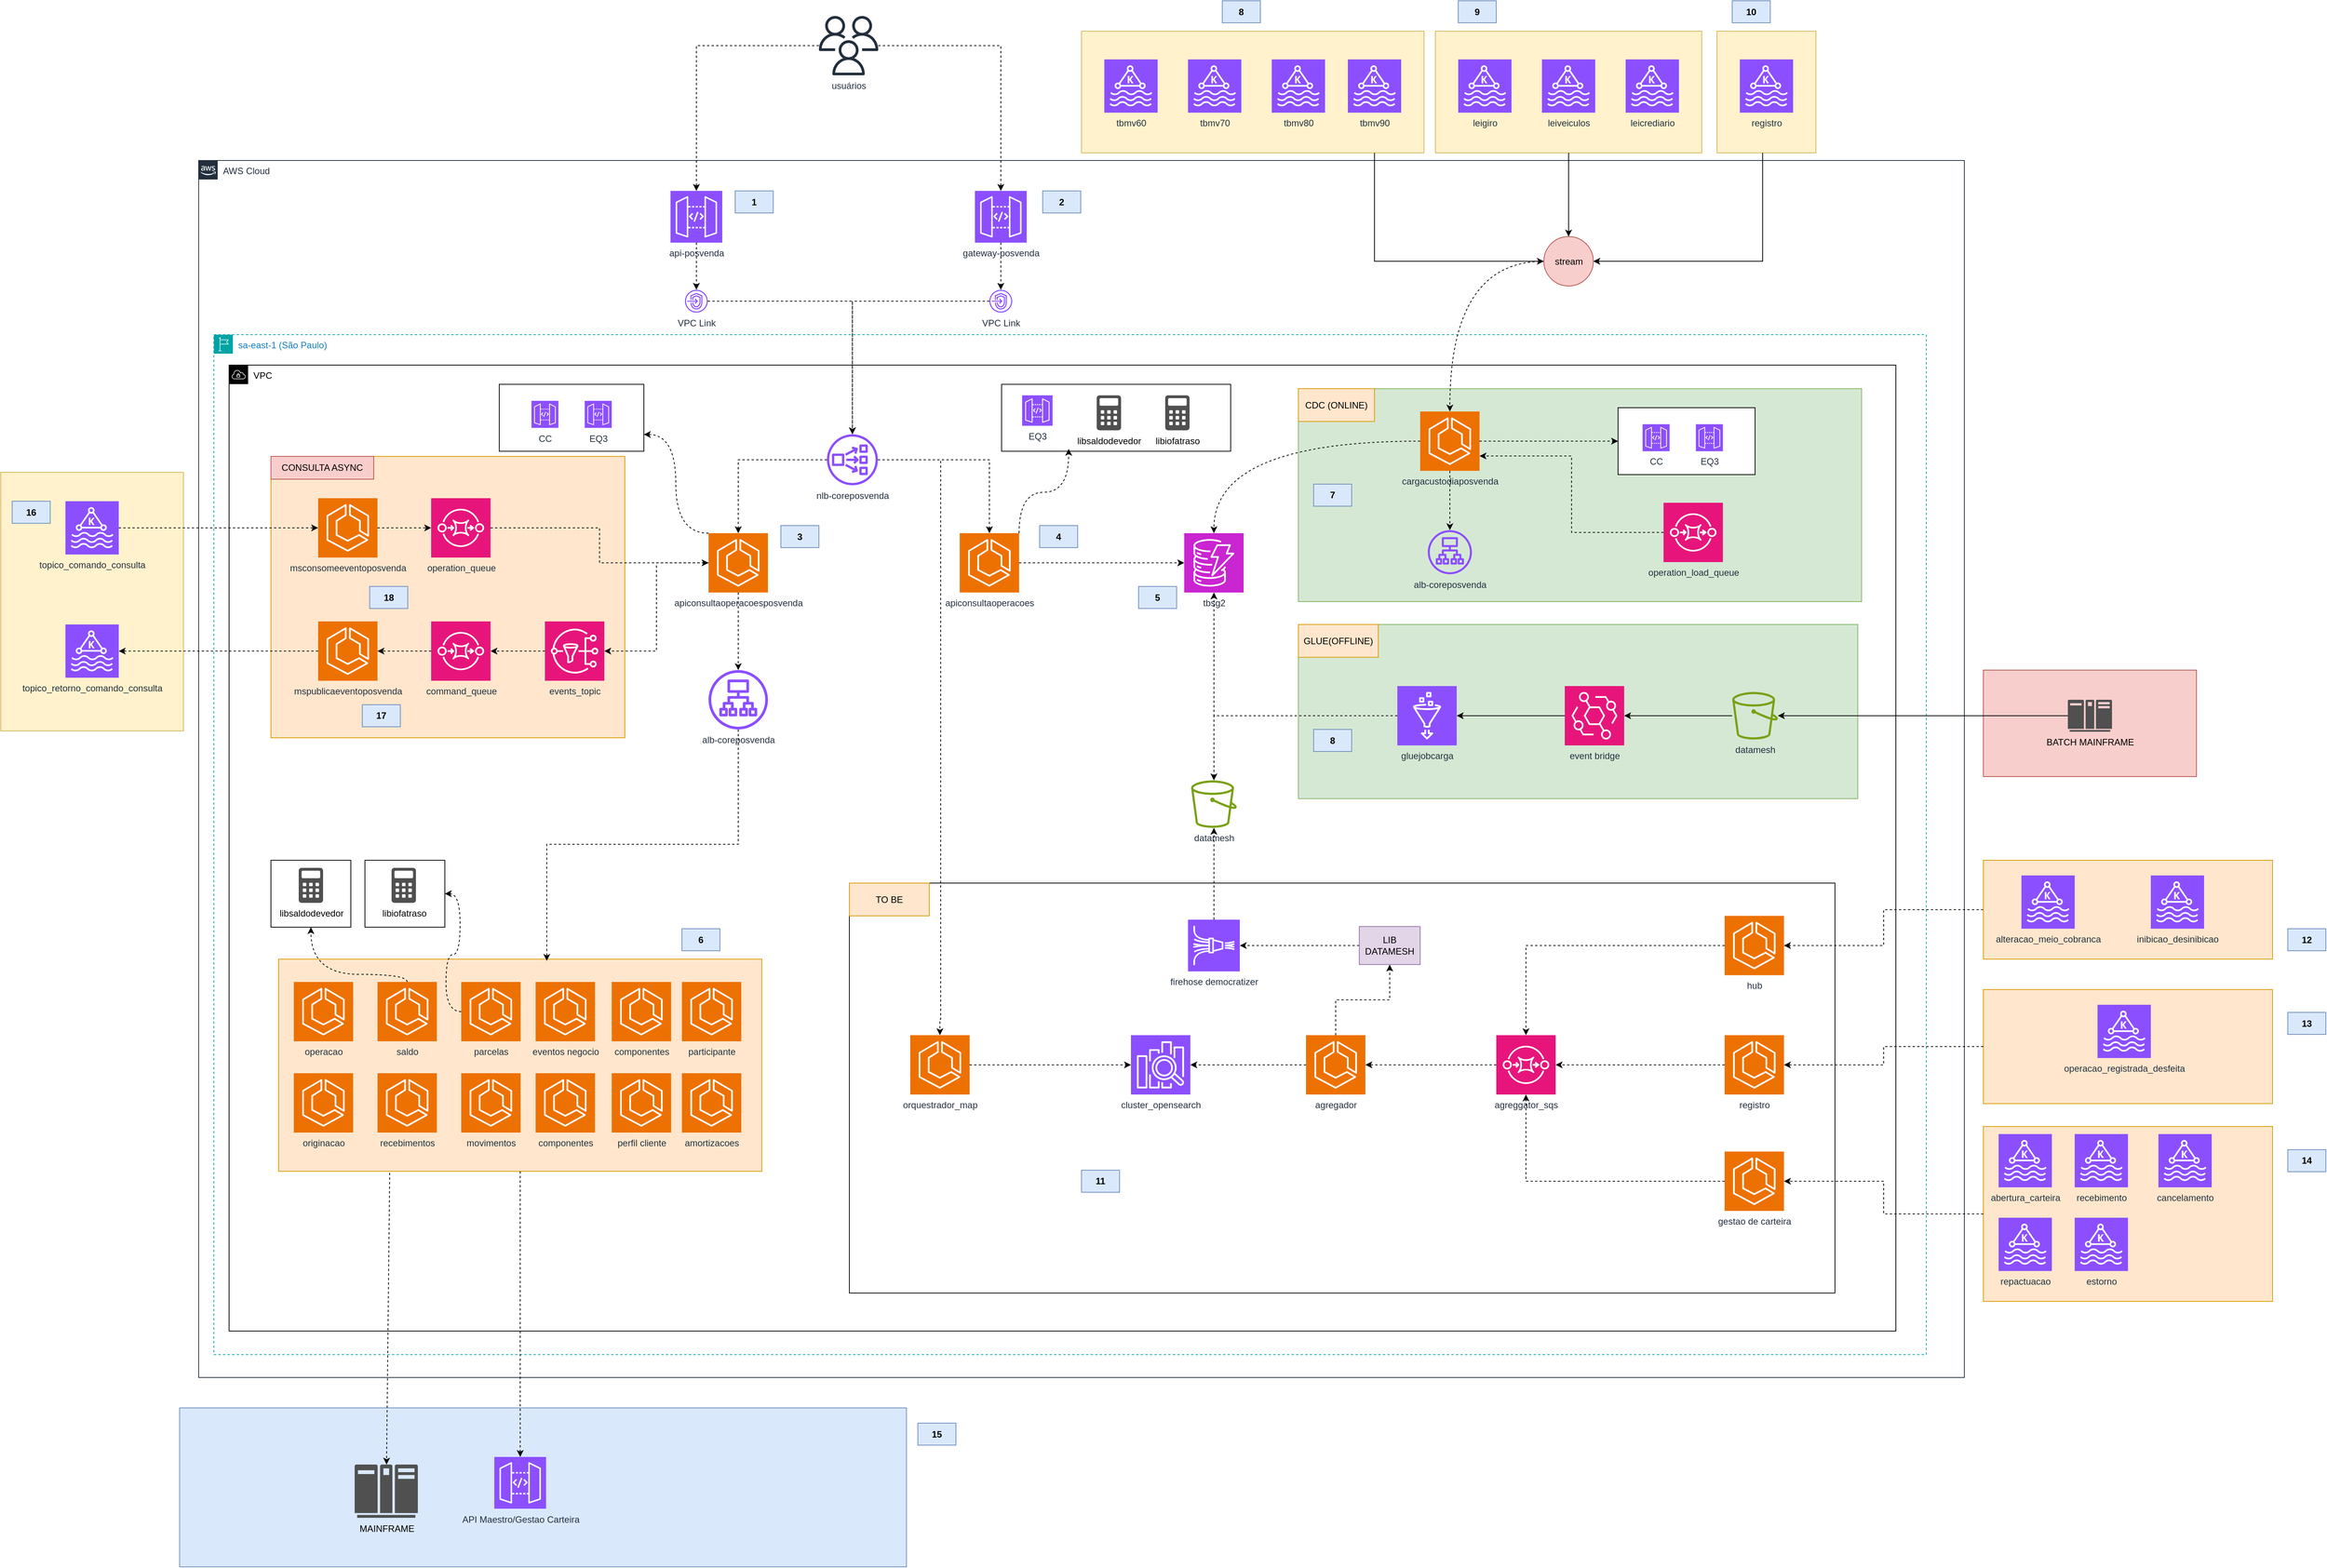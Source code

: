 <mxfile version="28.2.3">
  <diagram name="Página-1" id="2Z8iO8cGPfJdXTVoB8Q-">
    <mxGraphModel dx="4226" dy="1969" grid="1" gridSize="10" guides="1" tooltips="1" connect="1" arrows="1" fold="1" page="1" pageScale="1" pageWidth="1169" pageHeight="827" math="0" shadow="0">
      <root>
        <mxCell id="0" />
        <mxCell id="1" parent="0" />
        <mxCell id="37Ur7eNhfYniqS4p7nPD-1" value="AWS Cloud" style="points=[[0,0],[0.25,0],[0.5,0],[0.75,0],[1,0],[1,0.25],[1,0.5],[1,0.75],[1,1],[0.75,1],[0.5,1],[0.25,1],[0,1],[0,0.75],[0,0.5],[0,0.25]];outlineConnect=0;gradientColor=none;html=1;whiteSpace=wrap;fontSize=12;fontStyle=0;container=1;pointerEvents=0;collapsible=0;recursiveResize=0;shape=mxgraph.aws4.group;grIcon=mxgraph.aws4.group_aws_cloud_alt;strokeColor=#232F3E;fillColor=none;verticalAlign=top;align=left;spacingLeft=30;fontColor=#232F3E;dashed=0;" vertex="1" parent="1">
          <mxGeometry x="-575" y="-140" width="2320" height="1600" as="geometry" />
        </mxCell>
        <mxCell id="37Ur7eNhfYniqS4p7nPD-2" value="sa-east-1 (São Paulo)" style="points=[[0,0],[0.25,0],[0.5,0],[0.75,0],[1,0],[1,0.25],[1,0.5],[1,0.75],[1,1],[0.75,1],[0.5,1],[0.25,1],[0,1],[0,0.75],[0,0.5],[0,0.25]];outlineConnect=0;gradientColor=none;html=1;whiteSpace=wrap;fontSize=12;fontStyle=0;container=1;pointerEvents=0;collapsible=0;recursiveResize=0;shape=mxgraph.aws4.group;grIcon=mxgraph.aws4.group_region;strokeColor=#00A4A6;fillColor=none;verticalAlign=top;align=left;spacingLeft=30;fontColor=#147EBA;dashed=1;" vertex="1" parent="37Ur7eNhfYniqS4p7nPD-1">
          <mxGeometry x="20" y="229" width="2250" height="1341" as="geometry" />
        </mxCell>
        <mxCell id="37Ur7eNhfYniqS4p7nPD-4" value="VPC" style="sketch=0;outlineConnect=0;html=1;whiteSpace=wrap;fontSize=12;fontStyle=0;shape=mxgraph.aws4.group;grIcon=mxgraph.aws4.group_vpc;verticalAlign=top;align=left;spacingLeft=30;dashed=0;" vertex="1" parent="37Ur7eNhfYniqS4p7nPD-2">
          <mxGeometry x="20" y="40" width="2190" height="1270" as="geometry" />
        </mxCell>
        <mxCell id="37Ur7eNhfYniqS4p7nPD-228" value="" style="rounded=0;whiteSpace=wrap;html=1;fillColor=#ffe6cc;strokeColor=#d79b00;" vertex="1" parent="37Ur7eNhfYniqS4p7nPD-2">
          <mxGeometry x="75" y="160" width="465" height="370" as="geometry" />
        </mxCell>
        <mxCell id="37Ur7eNhfYniqS4p7nPD-31" value="" style="rounded=0;whiteSpace=wrap;html=1;" vertex="1" parent="37Ur7eNhfYniqS4p7nPD-2">
          <mxGeometry x="1035" y="65.25" width="301" height="88" as="geometry" />
        </mxCell>
        <mxCell id="37Ur7eNhfYniqS4p7nPD-151" value="" style="group;fillColor=#dae8fc;strokeColor=#6c8ebf;" vertex="1" connectable="0" parent="37Ur7eNhfYniqS4p7nPD-2">
          <mxGeometry x="835" y="721" width="1295" height="539" as="geometry" />
        </mxCell>
        <mxCell id="37Ur7eNhfYniqS4p7nPD-149" value="" style="rounded=0;whiteSpace=wrap;html=1;" vertex="1" parent="37Ur7eNhfYniqS4p7nPD-151">
          <mxGeometry width="1295" height="539" as="geometry" />
        </mxCell>
        <mxCell id="37Ur7eNhfYniqS4p7nPD-150" value="TO BE" style="text;html=1;align=center;verticalAlign=middle;whiteSpace=wrap;rounded=0;fillColor=#ffe6cc;strokeColor=#d79b00;" vertex="1" parent="37Ur7eNhfYniqS4p7nPD-151">
          <mxGeometry width="105" height="43.14" as="geometry" />
        </mxCell>
        <mxCell id="37Ur7eNhfYniqS4p7nPD-174" style="edgeStyle=orthogonalEdgeStyle;rounded=0;orthogonalLoop=1;jettySize=auto;html=1;dashed=1;" edge="1" parent="37Ur7eNhfYniqS4p7nPD-151" source="37Ur7eNhfYniqS4p7nPD-152" target="37Ur7eNhfYniqS4p7nPD-173">
          <mxGeometry relative="1" as="geometry" />
        </mxCell>
        <mxCell id="37Ur7eNhfYniqS4p7nPD-152" value="hub" style="sketch=0;points=[[0,0,0],[0.25,0,0],[0.5,0,0],[0.75,0,0],[1,0,0],[0,1,0],[0.25,1,0],[0.5,1,0],[0.75,1,0],[1,1,0],[0,0.25,0],[0,0.5,0],[0,0.75,0],[1,0.25,0],[1,0.5,0],[1,0.75,0]];outlineConnect=0;fontColor=#232F3E;fillColor=#ED7100;strokeColor=#ffffff;dashed=0;verticalLabelPosition=bottom;verticalAlign=top;align=center;html=1;fontSize=12;fontStyle=0;aspect=fixed;shape=mxgraph.aws4.resourceIcon;resIcon=mxgraph.aws4.ecs;" vertex="1" parent="37Ur7eNhfYniqS4p7nPD-151">
          <mxGeometry x="1150" y="43.14" width="78" height="78" as="geometry" />
        </mxCell>
        <mxCell id="37Ur7eNhfYniqS4p7nPD-175" style="edgeStyle=orthogonalEdgeStyle;rounded=0;orthogonalLoop=1;jettySize=auto;html=1;dashed=1;" edge="1" parent="37Ur7eNhfYniqS4p7nPD-151" source="37Ur7eNhfYniqS4p7nPD-153" target="37Ur7eNhfYniqS4p7nPD-173">
          <mxGeometry relative="1" as="geometry" />
        </mxCell>
        <mxCell id="37Ur7eNhfYniqS4p7nPD-153" value="registro" style="sketch=0;points=[[0,0,0],[0.25,0,0],[0.5,0,0],[0.75,0,0],[1,0,0],[0,1,0],[0.25,1,0],[0.5,1,0],[0.75,1,0],[1,1,0],[0,0.25,0],[0,0.5,0],[0,0.75,0],[1,0.25,0],[1,0.5,0],[1,0.75,0]];outlineConnect=0;fontColor=#232F3E;fillColor=#ED7100;strokeColor=#ffffff;dashed=0;verticalLabelPosition=bottom;verticalAlign=top;align=center;html=1;fontSize=12;fontStyle=0;aspect=fixed;shape=mxgraph.aws4.resourceIcon;resIcon=mxgraph.aws4.ecs;" vertex="1" parent="37Ur7eNhfYniqS4p7nPD-151">
          <mxGeometry x="1150" y="200" width="78" height="78" as="geometry" />
        </mxCell>
        <mxCell id="37Ur7eNhfYniqS4p7nPD-156" value="gestao de carteira" style="sketch=0;points=[[0,0,0],[0.25,0,0],[0.5,0,0],[0.75,0,0],[1,0,0],[0,1,0],[0.25,1,0],[0.5,1,0],[0.75,1,0],[1,1,0],[0,0.25,0],[0,0.5,0],[0,0.75,0],[1,0.25,0],[1,0.5,0],[1,0.75,0]];outlineConnect=0;fontColor=#232F3E;fillColor=#ED7100;strokeColor=#ffffff;dashed=0;verticalLabelPosition=bottom;verticalAlign=top;align=center;html=1;fontSize=12;fontStyle=0;aspect=fixed;shape=mxgraph.aws4.resourceIcon;resIcon=mxgraph.aws4.ecs;" vertex="1" parent="37Ur7eNhfYniqS4p7nPD-151">
          <mxGeometry x="1150" y="353" width="78" height="78" as="geometry" />
        </mxCell>
        <mxCell id="37Ur7eNhfYniqS4p7nPD-173" value="agreggator_sqs" style="sketch=0;points=[[0,0,0],[0.25,0,0],[0.5,0,0],[0.75,0,0],[1,0,0],[0,1,0],[0.25,1,0],[0.5,1,0],[0.75,1,0],[1,1,0],[0,0.25,0],[0,0.5,0],[0,0.75,0],[1,0.25,0],[1,0.5,0],[1,0.75,0]];outlineConnect=0;fontColor=#232F3E;fillColor=#E7157B;strokeColor=#ffffff;dashed=0;verticalLabelPosition=bottom;verticalAlign=top;align=center;html=1;fontSize=12;fontStyle=0;aspect=fixed;shape=mxgraph.aws4.resourceIcon;resIcon=mxgraph.aws4.sqs;" vertex="1" parent="37Ur7eNhfYniqS4p7nPD-151">
          <mxGeometry x="850" y="200" width="78" height="78" as="geometry" />
        </mxCell>
        <mxCell id="37Ur7eNhfYniqS4p7nPD-176" style="edgeStyle=orthogonalEdgeStyle;rounded=0;orthogonalLoop=1;jettySize=auto;html=1;entryX=0.5;entryY=1;entryDx=0;entryDy=0;entryPerimeter=0;dashed=1;" edge="1" parent="37Ur7eNhfYniqS4p7nPD-151" source="37Ur7eNhfYniqS4p7nPD-156" target="37Ur7eNhfYniqS4p7nPD-173">
          <mxGeometry relative="1" as="geometry" />
        </mxCell>
        <mxCell id="37Ur7eNhfYniqS4p7nPD-179" style="edgeStyle=orthogonalEdgeStyle;rounded=0;orthogonalLoop=1;jettySize=auto;html=1;dashed=1;" edge="1" parent="37Ur7eNhfYniqS4p7nPD-151" source="37Ur7eNhfYniqS4p7nPD-177" target="37Ur7eNhfYniqS4p7nPD-70">
          <mxGeometry relative="1" as="geometry" />
        </mxCell>
        <mxCell id="37Ur7eNhfYniqS4p7nPD-184" style="edgeStyle=orthogonalEdgeStyle;rounded=0;orthogonalLoop=1;jettySize=auto;html=1;dashed=1;" edge="1" parent="37Ur7eNhfYniqS4p7nPD-151" source="37Ur7eNhfYniqS4p7nPD-177" target="37Ur7eNhfYniqS4p7nPD-183">
          <mxGeometry relative="1" as="geometry" />
        </mxCell>
        <mxCell id="37Ur7eNhfYniqS4p7nPD-177" value="agregador" style="sketch=0;points=[[0,0,0],[0.25,0,0],[0.5,0,0],[0.75,0,0],[1,0,0],[0,1,0],[0.25,1,0],[0.5,1,0],[0.75,1,0],[1,1,0],[0,0.25,0],[0,0.5,0],[0,0.75,0],[1,0.25,0],[1,0.5,0],[1,0.75,0]];outlineConnect=0;fontColor=#232F3E;fillColor=#ED7100;strokeColor=#ffffff;dashed=0;verticalLabelPosition=bottom;verticalAlign=top;align=center;html=1;fontSize=12;fontStyle=0;aspect=fixed;shape=mxgraph.aws4.resourceIcon;resIcon=mxgraph.aws4.ecs;" vertex="1" parent="37Ur7eNhfYniqS4p7nPD-151">
          <mxGeometry x="600" y="200" width="78" height="78" as="geometry" />
        </mxCell>
        <mxCell id="37Ur7eNhfYniqS4p7nPD-178" style="edgeStyle=orthogonalEdgeStyle;rounded=0;orthogonalLoop=1;jettySize=auto;html=1;entryX=1;entryY=0.5;entryDx=0;entryDy=0;entryPerimeter=0;dashed=1;" edge="1" parent="37Ur7eNhfYniqS4p7nPD-151" source="37Ur7eNhfYniqS4p7nPD-173" target="37Ur7eNhfYniqS4p7nPD-177">
          <mxGeometry relative="1" as="geometry" />
        </mxCell>
        <mxCell id="37Ur7eNhfYniqS4p7nPD-70" value="cluster_opensearch" style="sketch=0;points=[[0,0,0],[0.25,0,0],[0.5,0,0],[0.75,0,0],[1,0,0],[0,1,0],[0.25,1,0],[0.5,1,0],[0.75,1,0],[1,1,0],[0,0.25,0],[0,0.5,0],[0,0.75,0],[1,0.25,0],[1,0.5,0],[1,0.75,0]];outlineConnect=0;fontColor=#232F3E;fillColor=#8C4FFF;strokeColor=#ffffff;dashed=0;verticalLabelPosition=bottom;verticalAlign=top;align=center;html=1;fontSize=12;fontStyle=0;aspect=fixed;shape=mxgraph.aws4.resourceIcon;resIcon=mxgraph.aws4.elasticsearch_service;" vertex="1" parent="37Ur7eNhfYniqS4p7nPD-151">
          <mxGeometry x="370" y="200" width="78" height="78" as="geometry" />
        </mxCell>
        <mxCell id="37Ur7eNhfYniqS4p7nPD-181" style="edgeStyle=orthogonalEdgeStyle;rounded=0;orthogonalLoop=1;jettySize=auto;html=1;dashed=1;" edge="1" parent="37Ur7eNhfYniqS4p7nPD-151" source="37Ur7eNhfYniqS4p7nPD-68" target="37Ur7eNhfYniqS4p7nPD-70">
          <mxGeometry relative="1" as="geometry" />
        </mxCell>
        <mxCell id="37Ur7eNhfYniqS4p7nPD-68" value="orquestrador_map" style="sketch=0;points=[[0,0,0],[0.25,0,0],[0.5,0,0],[0.75,0,0],[1,0,0],[0,1,0],[0.25,1,0],[0.5,1,0],[0.75,1,0],[1,1,0],[0,0.25,0],[0,0.5,0],[0,0.75,0],[1,0.25,0],[1,0.5,0],[1,0.75,0]];outlineConnect=0;fontColor=#232F3E;fillColor=#ED7100;strokeColor=#ffffff;dashed=0;verticalLabelPosition=bottom;verticalAlign=top;align=center;html=1;fontSize=12;fontStyle=0;aspect=fixed;shape=mxgraph.aws4.resourceIcon;resIcon=mxgraph.aws4.ecs;" vertex="1" parent="37Ur7eNhfYniqS4p7nPD-151">
          <mxGeometry x="80" y="200" width="78" height="78" as="geometry" />
        </mxCell>
        <mxCell id="37Ur7eNhfYniqS4p7nPD-182" value="firehose democratizer" style="sketch=0;points=[[0,0,0],[0.25,0,0],[0.5,0,0],[0.75,0,0],[1,0,0],[0,1,0],[0.25,1,0],[0.5,1,0],[0.75,1,0],[1,1,0],[0,0.25,0],[0,0.5,0],[0,0.75,0],[1,0.25,0],[1,0.5,0],[1,0.75,0]];outlineConnect=0;fontColor=#232F3E;fillColor=#8C4FFF;strokeColor=#ffffff;dashed=0;verticalLabelPosition=bottom;verticalAlign=top;align=center;html=1;fontSize=12;fontStyle=0;aspect=fixed;shape=mxgraph.aws4.resourceIcon;resIcon=mxgraph.aws4.kinesis_data_firehose;" vertex="1" parent="37Ur7eNhfYniqS4p7nPD-151">
          <mxGeometry x="445" y="48.14" width="68" height="68" as="geometry" />
        </mxCell>
        <mxCell id="37Ur7eNhfYniqS4p7nPD-185" style="edgeStyle=orthogonalEdgeStyle;rounded=0;orthogonalLoop=1;jettySize=auto;html=1;dashed=1;" edge="1" parent="37Ur7eNhfYniqS4p7nPD-151" source="37Ur7eNhfYniqS4p7nPD-183" target="37Ur7eNhfYniqS4p7nPD-182">
          <mxGeometry relative="1" as="geometry" />
        </mxCell>
        <mxCell id="37Ur7eNhfYniqS4p7nPD-183" value="LIB DATAMESH" style="rounded=0;whiteSpace=wrap;html=1;fillColor=#e1d5e7;strokeColor=#9673a6;" vertex="1" parent="37Ur7eNhfYniqS4p7nPD-151">
          <mxGeometry x="670" y="57.14" width="80" height="50" as="geometry" />
        </mxCell>
        <mxCell id="37Ur7eNhfYniqS4p7nPD-200" value="&lt;b&gt;11&lt;/b&gt;" style="rounded=0;whiteSpace=wrap;html=1;fillColor=#dae8fc;strokeColor=#6c8ebf;" vertex="1" parent="37Ur7eNhfYniqS4p7nPD-151">
          <mxGeometry x="305" y="377.5" width="50" height="29" as="geometry" />
        </mxCell>
        <mxCell id="37Ur7eNhfYniqS4p7nPD-16" style="edgeStyle=orthogonalEdgeStyle;rounded=0;orthogonalLoop=1;jettySize=auto;html=1;dashed=1;" edge="1" parent="37Ur7eNhfYniqS4p7nPD-2" source="37Ur7eNhfYniqS4p7nPD-13" target="37Ur7eNhfYniqS4p7nPD-15">
          <mxGeometry relative="1" as="geometry" />
        </mxCell>
        <mxCell id="37Ur7eNhfYniqS4p7nPD-23" style="edgeStyle=orthogonalEdgeStyle;rounded=0;orthogonalLoop=1;jettySize=auto;html=1;dashed=1;" edge="1" parent="37Ur7eNhfYniqS4p7nPD-2" source="37Ur7eNhfYniqS4p7nPD-13" target="37Ur7eNhfYniqS4p7nPD-22">
          <mxGeometry relative="1" as="geometry" />
        </mxCell>
        <mxCell id="37Ur7eNhfYniqS4p7nPD-180" style="edgeStyle=orthogonalEdgeStyle;rounded=0;orthogonalLoop=1;jettySize=auto;html=1;dashed=1;" edge="1" parent="37Ur7eNhfYniqS4p7nPD-2" source="37Ur7eNhfYniqS4p7nPD-13" target="37Ur7eNhfYniqS4p7nPD-68">
          <mxGeometry relative="1" as="geometry">
            <Array as="points">
              <mxPoint x="955" y="164" />
              <mxPoint x="955" y="900" />
            </Array>
          </mxGeometry>
        </mxCell>
        <mxCell id="37Ur7eNhfYniqS4p7nPD-13" value="nlb-coreposvenda" style="sketch=0;outlineConnect=0;fontColor=#232F3E;gradientColor=none;fillColor=#8C4FFF;strokeColor=none;dashed=0;verticalLabelPosition=bottom;verticalAlign=top;align=center;html=1;fontSize=12;fontStyle=0;aspect=fixed;pointerEvents=1;shape=mxgraph.aws4.network_load_balancer;" vertex="1" parent="37Ur7eNhfYniqS4p7nPD-2">
          <mxGeometry x="805.5" y="131" width="67" height="67" as="geometry" />
        </mxCell>
        <mxCell id="37Ur7eNhfYniqS4p7nPD-40" style="edgeStyle=orthogonalEdgeStyle;rounded=0;orthogonalLoop=1;jettySize=auto;html=1;entryX=1;entryY=0.75;entryDx=0;entryDy=0;curved=1;dashed=1;" edge="1" parent="37Ur7eNhfYniqS4p7nPD-2" source="37Ur7eNhfYniqS4p7nPD-15" target="37Ur7eNhfYniqS4p7nPD-35">
          <mxGeometry relative="1" as="geometry">
            <Array as="points">
              <mxPoint x="607" y="261" />
              <mxPoint x="607" y="131" />
            </Array>
          </mxGeometry>
        </mxCell>
        <mxCell id="37Ur7eNhfYniqS4p7nPD-42" style="edgeStyle=orthogonalEdgeStyle;rounded=0;orthogonalLoop=1;jettySize=auto;html=1;dashed=1;" edge="1" parent="37Ur7eNhfYniqS4p7nPD-2" source="37Ur7eNhfYniqS4p7nPD-15" target="37Ur7eNhfYniqS4p7nPD-41">
          <mxGeometry relative="1" as="geometry" />
        </mxCell>
        <mxCell id="37Ur7eNhfYniqS4p7nPD-15" value="apiconsultaoperacoesposvenda" style="sketch=0;points=[[0,0,0],[0.25,0,0],[0.5,0,0],[0.75,0,0],[1,0,0],[0,1,0],[0.25,1,0],[0.5,1,0],[0.75,1,0],[1,1,0],[0,0.25,0],[0,0.5,0],[0,0.75,0],[1,0.25,0],[1,0.5,0],[1,0.75,0]];outlineConnect=0;fontColor=#232F3E;fillColor=#ED7100;strokeColor=#ffffff;dashed=0;verticalLabelPosition=bottom;verticalAlign=top;align=center;html=1;fontSize=12;fontStyle=0;aspect=fixed;shape=mxgraph.aws4.resourceIcon;resIcon=mxgraph.aws4.ecs;" vertex="1" parent="37Ur7eNhfYniqS4p7nPD-2">
          <mxGeometry x="650" y="261" width="78" height="78" as="geometry" />
        </mxCell>
        <mxCell id="37Ur7eNhfYniqS4p7nPD-25" style="edgeStyle=orthogonalEdgeStyle;rounded=0;orthogonalLoop=1;jettySize=auto;html=1;dashed=1;" edge="1" parent="37Ur7eNhfYniqS4p7nPD-2" source="37Ur7eNhfYniqS4p7nPD-22" target="37Ur7eNhfYniqS4p7nPD-24">
          <mxGeometry relative="1" as="geometry" />
        </mxCell>
        <mxCell id="37Ur7eNhfYniqS4p7nPD-22" value="apiconsultaoperacoes" style="sketch=0;points=[[0,0,0],[0.25,0,0],[0.5,0,0],[0.75,0,0],[1,0,0],[0,1,0],[0.25,1,0],[0.5,1,0],[0.75,1,0],[1,1,0],[0,0.25,0],[0,0.5,0],[0,0.75,0],[1,0.25,0],[1,0.5,0],[1,0.75,0]];outlineConnect=0;fontColor=#232F3E;fillColor=#ED7100;strokeColor=#ffffff;dashed=0;verticalLabelPosition=bottom;verticalAlign=top;align=center;html=1;fontSize=12;fontStyle=0;aspect=fixed;shape=mxgraph.aws4.resourceIcon;resIcon=mxgraph.aws4.ecs;" vertex="1" parent="37Ur7eNhfYniqS4p7nPD-2">
          <mxGeometry x="980" y="261" width="78" height="78" as="geometry" />
        </mxCell>
        <mxCell id="37Ur7eNhfYniqS4p7nPD-24" value="tbsg2" style="sketch=0;points=[[0,0,0],[0.25,0,0],[0.5,0,0],[0.75,0,0],[1,0,0],[0,1,0],[0.25,1,0],[0.5,1,0],[0.75,1,0],[1,1,0],[0,0.25,0],[0,0.5,0],[0,0.75,0],[1,0.25,0],[1,0.5,0],[1,0.75,0]];outlineConnect=0;fontColor=#232F3E;fillColor=#C925D1;strokeColor=#ffffff;dashed=0;verticalLabelPosition=bottom;verticalAlign=top;align=center;html=1;fontSize=12;fontStyle=0;aspect=fixed;shape=mxgraph.aws4.resourceIcon;resIcon=mxgraph.aws4.dynamodb;" vertex="1" parent="37Ur7eNhfYniqS4p7nPD-2">
          <mxGeometry x="1275" y="261" width="78" height="78" as="geometry" />
        </mxCell>
        <mxCell id="37Ur7eNhfYniqS4p7nPD-26" value="EQ3" style="sketch=0;points=[[0,0,0],[0.25,0,0],[0.5,0,0],[0.75,0,0],[1,0,0],[0,1,0],[0.25,1,0],[0.5,1,0],[0.75,1,0],[1,1,0],[0,0.25,0],[0,0.5,0],[0,0.75,0],[1,0.25,0],[1,0.5,0],[1,0.75,0]];outlineConnect=0;fontColor=#232F3E;fillColor=#8C4FFF;strokeColor=#ffffff;dashed=1;verticalLabelPosition=bottom;verticalAlign=top;align=center;html=1;fontSize=12;fontStyle=0;aspect=fixed;shape=mxgraph.aws4.resourceIcon;resIcon=mxgraph.aws4.api_gateway;" vertex="1" parent="37Ur7eNhfYniqS4p7nPD-2">
          <mxGeometry x="1062" y="79.75" width="40" height="40" as="geometry" />
        </mxCell>
        <mxCell id="37Ur7eNhfYniqS4p7nPD-30" value="libsaldodevedor" style="sketch=0;pointerEvents=1;shadow=0;dashed=0;html=1;strokeColor=none;fillColor=#505050;labelPosition=center;verticalLabelPosition=bottom;verticalAlign=top;outlineConnect=0;align=center;shape=mxgraph.office.concepts.calculator;" vertex="1" parent="37Ur7eNhfYniqS4p7nPD-2">
          <mxGeometry x="1160" y="79.75" width="32" height="46" as="geometry" />
        </mxCell>
        <mxCell id="37Ur7eNhfYniqS4p7nPD-33" value="libiofatraso" style="sketch=0;pointerEvents=1;shadow=0;dashed=0;html=1;strokeColor=none;fillColor=#505050;labelPosition=center;verticalLabelPosition=bottom;verticalAlign=top;outlineConnect=0;align=center;shape=mxgraph.office.concepts.calculator;" vertex="1" parent="37Ur7eNhfYniqS4p7nPD-2">
          <mxGeometry x="1250" y="79.75" width="32" height="46" as="geometry" />
        </mxCell>
        <mxCell id="37Ur7eNhfYniqS4p7nPD-35" value="" style="rounded=0;whiteSpace=wrap;html=1;" vertex="1" parent="37Ur7eNhfYniqS4p7nPD-2">
          <mxGeometry x="375" y="65.25" width="190" height="88" as="geometry" />
        </mxCell>
        <mxCell id="37Ur7eNhfYniqS4p7nPD-36" value="EQ3" style="sketch=0;points=[[0,0,0],[0.25,0,0],[0.5,0,0],[0.75,0,0],[1,0,0],[0,1,0],[0.25,1,0],[0.5,1,0],[0.75,1,0],[1,1,0],[0,0.25,0],[0,0.5,0],[0,0.75,0],[1,0.25,0],[1,0.5,0],[1,0.75,0]];outlineConnect=0;fontColor=#232F3E;fillColor=#8C4FFF;strokeColor=#ffffff;dashed=1;verticalLabelPosition=bottom;verticalAlign=top;align=center;html=1;fontSize=12;fontStyle=0;aspect=fixed;shape=mxgraph.aws4.resourceIcon;resIcon=mxgraph.aws4.api_gateway;" vertex="1" parent="37Ur7eNhfYniqS4p7nPD-2">
          <mxGeometry x="487.25" y="87" width="35.5" height="35.5" as="geometry" />
        </mxCell>
        <mxCell id="37Ur7eNhfYniqS4p7nPD-39" value="CC" style="sketch=0;points=[[0,0,0],[0.25,0,0],[0.5,0,0],[0.75,0,0],[1,0,0],[0,1,0],[0.25,1,0],[0.5,1,0],[0.75,1,0],[1,1,0],[0,0.25,0],[0,0.5,0],[0,0.75,0],[1,0.25,0],[1,0.5,0],[1,0.75,0]];outlineConnect=0;fontColor=#232F3E;fillColor=#8C4FFF;strokeColor=#ffffff;dashed=1;verticalLabelPosition=bottom;verticalAlign=top;align=center;html=1;fontSize=12;fontStyle=0;aspect=fixed;shape=mxgraph.aws4.resourceIcon;resIcon=mxgraph.aws4.api_gateway;" vertex="1" parent="37Ur7eNhfYniqS4p7nPD-2">
          <mxGeometry x="417.25" y="87" width="35.5" height="35.5" as="geometry" />
        </mxCell>
        <mxCell id="37Ur7eNhfYniqS4p7nPD-41" value="alb-coreposvenda" style="sketch=0;outlineConnect=0;fontColor=#232F3E;gradientColor=none;fillColor=#8C4FFF;strokeColor=none;dashed=0;verticalLabelPosition=bottom;verticalAlign=top;align=center;html=1;fontSize=12;fontStyle=0;aspect=fixed;pointerEvents=1;shape=mxgraph.aws4.application_load_balancer;" vertex="1" parent="37Ur7eNhfYniqS4p7nPD-2">
          <mxGeometry x="650" y="441" width="78" height="78" as="geometry" />
        </mxCell>
        <mxCell id="37Ur7eNhfYniqS4p7nPD-43" value="" style="rounded=0;whiteSpace=wrap;html=1;fillColor=#ffe6cc;strokeColor=#d79b00;" vertex="1" parent="37Ur7eNhfYniqS4p7nPD-2">
          <mxGeometry x="85" y="821" width="635" height="279" as="geometry" />
        </mxCell>
        <mxCell id="37Ur7eNhfYniqS4p7nPD-44" value="operacao" style="sketch=0;points=[[0,0,0],[0.25,0,0],[0.5,0,0],[0.75,0,0],[1,0,0],[0,1,0],[0.25,1,0],[0.5,1,0],[0.75,1,0],[1,1,0],[0,0.25,0],[0,0.5,0],[0,0.75,0],[1,0.25,0],[1,0.5,0],[1,0.75,0]];outlineConnect=0;fontColor=#232F3E;fillColor=#ED7100;strokeColor=#ffffff;dashed=0;verticalLabelPosition=bottom;verticalAlign=top;align=center;html=1;fontSize=12;fontStyle=0;aspect=fixed;shape=mxgraph.aws4.resourceIcon;resIcon=mxgraph.aws4.ecs;" vertex="1" parent="37Ur7eNhfYniqS4p7nPD-2">
          <mxGeometry x="105" y="851" width="78" height="78" as="geometry" />
        </mxCell>
        <mxCell id="37Ur7eNhfYniqS4p7nPD-45" value="originacao" style="sketch=0;points=[[0,0,0],[0.25,0,0],[0.5,0,0],[0.75,0,0],[1,0,0],[0,1,0],[0.25,1,0],[0.5,1,0],[0.75,1,0],[1,1,0],[0,0.25,0],[0,0.5,0],[0,0.75,0],[1,0.25,0],[1,0.5,0],[1,0.75,0]];outlineConnect=0;fontColor=#232F3E;fillColor=#ED7100;strokeColor=#ffffff;dashed=0;verticalLabelPosition=bottom;verticalAlign=top;align=center;html=1;fontSize=12;fontStyle=0;aspect=fixed;shape=mxgraph.aws4.resourceIcon;resIcon=mxgraph.aws4.ecs;" vertex="1" parent="37Ur7eNhfYniqS4p7nPD-2">
          <mxGeometry x="105" y="971" width="78" height="78" as="geometry" />
        </mxCell>
        <mxCell id="37Ur7eNhfYniqS4p7nPD-226" style="edgeStyle=orthogonalEdgeStyle;rounded=0;orthogonalLoop=1;jettySize=auto;html=1;entryX=0.5;entryY=1;entryDx=0;entryDy=0;curved=1;dashed=1;" edge="1" parent="37Ur7eNhfYniqS4p7nPD-2" source="37Ur7eNhfYniqS4p7nPD-46" target="37Ur7eNhfYniqS4p7nPD-56">
          <mxGeometry relative="1" as="geometry">
            <Array as="points">
              <mxPoint x="254" y="841" />
              <mxPoint x="128" y="841" />
            </Array>
          </mxGeometry>
        </mxCell>
        <mxCell id="37Ur7eNhfYniqS4p7nPD-46" value="saldo" style="sketch=0;points=[[0,0,0],[0.25,0,0],[0.5,0,0],[0.75,0,0],[1,0,0],[0,1,0],[0.25,1,0],[0.5,1,0],[0.75,1,0],[1,1,0],[0,0.25,0],[0,0.5,0],[0,0.75,0],[1,0.25,0],[1,0.5,0],[1,0.75,0]];outlineConnect=0;fontColor=#232F3E;fillColor=#ED7100;strokeColor=#ffffff;dashed=0;verticalLabelPosition=bottom;verticalAlign=top;align=center;html=1;fontSize=12;fontStyle=0;aspect=fixed;shape=mxgraph.aws4.resourceIcon;resIcon=mxgraph.aws4.ecs;" vertex="1" parent="37Ur7eNhfYniqS4p7nPD-2">
          <mxGeometry x="215" y="851" width="78" height="78" as="geometry" />
        </mxCell>
        <mxCell id="37Ur7eNhfYniqS4p7nPD-47" value="recebimentos" style="sketch=0;points=[[0,0,0],[0.25,0,0],[0.5,0,0],[0.75,0,0],[1,0,0],[0,1,0],[0.25,1,0],[0.5,1,0],[0.75,1,0],[1,1,0],[0,0.25,0],[0,0.5,0],[0,0.75,0],[1,0.25,0],[1,0.5,0],[1,0.75,0]];outlineConnect=0;fontColor=#232F3E;fillColor=#ED7100;strokeColor=#ffffff;dashed=0;verticalLabelPosition=bottom;verticalAlign=top;align=center;html=1;fontSize=12;fontStyle=0;aspect=fixed;shape=mxgraph.aws4.resourceIcon;resIcon=mxgraph.aws4.ecs;" vertex="1" parent="37Ur7eNhfYniqS4p7nPD-2">
          <mxGeometry x="215" y="971" width="78" height="78" as="geometry" />
        </mxCell>
        <mxCell id="37Ur7eNhfYniqS4p7nPD-63" style="edgeStyle=orthogonalEdgeStyle;rounded=0;orthogonalLoop=1;jettySize=auto;html=1;entryX=1;entryY=0.5;entryDx=0;entryDy=0;dashed=1;curved=1;" edge="1" parent="37Ur7eNhfYniqS4p7nPD-2" source="37Ur7eNhfYniqS4p7nPD-48" target="37Ur7eNhfYniqS4p7nPD-60">
          <mxGeometry relative="1" as="geometry" />
        </mxCell>
        <mxCell id="37Ur7eNhfYniqS4p7nPD-48" value="parcelas" style="sketch=0;points=[[0,0,0],[0.25,0,0],[0.5,0,0],[0.75,0,0],[1,0,0],[0,1,0],[0.25,1,0],[0.5,1,0],[0.75,1,0],[1,1,0],[0,0.25,0],[0,0.5,0],[0,0.75,0],[1,0.25,0],[1,0.5,0],[1,0.75,0]];outlineConnect=0;fontColor=#232F3E;fillColor=#ED7100;strokeColor=#ffffff;dashed=0;verticalLabelPosition=bottom;verticalAlign=top;align=center;html=1;fontSize=12;fontStyle=0;aspect=fixed;shape=mxgraph.aws4.resourceIcon;resIcon=mxgraph.aws4.ecs;" vertex="1" parent="37Ur7eNhfYniqS4p7nPD-2">
          <mxGeometry x="325" y="851" width="78" height="78" as="geometry" />
        </mxCell>
        <mxCell id="37Ur7eNhfYniqS4p7nPD-49" value="movimentos" style="sketch=0;points=[[0,0,0],[0.25,0,0],[0.5,0,0],[0.75,0,0],[1,0,0],[0,1,0],[0.25,1,0],[0.5,1,0],[0.75,1,0],[1,1,0],[0,0.25,0],[0,0.5,0],[0,0.75,0],[1,0.25,0],[1,0.5,0],[1,0.75,0]];outlineConnect=0;fontColor=#232F3E;fillColor=#ED7100;strokeColor=#ffffff;dashed=0;verticalLabelPosition=bottom;verticalAlign=top;align=center;html=1;fontSize=12;fontStyle=0;aspect=fixed;shape=mxgraph.aws4.resourceIcon;resIcon=mxgraph.aws4.ecs;" vertex="1" parent="37Ur7eNhfYniqS4p7nPD-2">
          <mxGeometry x="325" y="971" width="78" height="78" as="geometry" />
        </mxCell>
        <mxCell id="37Ur7eNhfYniqS4p7nPD-50" value="eventos negocio" style="sketch=0;points=[[0,0,0],[0.25,0,0],[0.5,0,0],[0.75,0,0],[1,0,0],[0,1,0],[0.25,1,0],[0.5,1,0],[0.75,1,0],[1,1,0],[0,0.25,0],[0,0.5,0],[0,0.75,0],[1,0.25,0],[1,0.5,0],[1,0.75,0]];outlineConnect=0;fontColor=#232F3E;fillColor=#ED7100;strokeColor=#ffffff;dashed=0;verticalLabelPosition=bottom;verticalAlign=top;align=center;html=1;fontSize=12;fontStyle=0;aspect=fixed;shape=mxgraph.aws4.resourceIcon;resIcon=mxgraph.aws4.ecs;" vertex="1" parent="37Ur7eNhfYniqS4p7nPD-2">
          <mxGeometry x="422.75" y="851" width="78" height="78" as="geometry" />
        </mxCell>
        <mxCell id="37Ur7eNhfYniqS4p7nPD-51" value="componentes" style="sketch=0;points=[[0,0,0],[0.25,0,0],[0.5,0,0],[0.75,0,0],[1,0,0],[0,1,0],[0.25,1,0],[0.5,1,0],[0.75,1,0],[1,1,0],[0,0.25,0],[0,0.5,0],[0,0.75,0],[1,0.25,0],[1,0.5,0],[1,0.75,0]];outlineConnect=0;fontColor=#232F3E;fillColor=#ED7100;strokeColor=#ffffff;dashed=0;verticalLabelPosition=bottom;verticalAlign=top;align=center;html=1;fontSize=12;fontStyle=0;aspect=fixed;shape=mxgraph.aws4.resourceIcon;resIcon=mxgraph.aws4.ecs;" vertex="1" parent="37Ur7eNhfYniqS4p7nPD-2">
          <mxGeometry x="422.75" y="971" width="78" height="78" as="geometry" />
        </mxCell>
        <mxCell id="37Ur7eNhfYniqS4p7nPD-52" value="componentes" style="sketch=0;points=[[0,0,0],[0.25,0,0],[0.5,0,0],[0.75,0,0],[1,0,0],[0,1,0],[0.25,1,0],[0.5,1,0],[0.75,1,0],[1,1,0],[0,0.25,0],[0,0.5,0],[0,0.75,0],[1,0.25,0],[1,0.5,0],[1,0.75,0]];outlineConnect=0;fontColor=#232F3E;fillColor=#ED7100;strokeColor=#ffffff;dashed=0;verticalLabelPosition=bottom;verticalAlign=top;align=center;html=1;fontSize=12;fontStyle=0;aspect=fixed;shape=mxgraph.aws4.resourceIcon;resIcon=mxgraph.aws4.ecs;" vertex="1" parent="37Ur7eNhfYniqS4p7nPD-2">
          <mxGeometry x="522.75" y="851" width="78" height="78" as="geometry" />
        </mxCell>
        <mxCell id="37Ur7eNhfYniqS4p7nPD-53" value="perfil cliente" style="sketch=0;points=[[0,0,0],[0.25,0,0],[0.5,0,0],[0.75,0,0],[1,0,0],[0,1,0],[0.25,1,0],[0.5,1,0],[0.75,1,0],[1,1,0],[0,0.25,0],[0,0.5,0],[0,0.75,0],[1,0.25,0],[1,0.5,0],[1,0.75,0]];outlineConnect=0;fontColor=#232F3E;fillColor=#ED7100;strokeColor=#ffffff;dashed=0;verticalLabelPosition=bottom;verticalAlign=top;align=center;html=1;fontSize=12;fontStyle=0;aspect=fixed;shape=mxgraph.aws4.resourceIcon;resIcon=mxgraph.aws4.ecs;" vertex="1" parent="37Ur7eNhfYniqS4p7nPD-2">
          <mxGeometry x="522.75" y="971" width="78" height="78" as="geometry" />
        </mxCell>
        <mxCell id="37Ur7eNhfYniqS4p7nPD-54" value="participante" style="sketch=0;points=[[0,0,0],[0.25,0,0],[0.5,0,0],[0.75,0,0],[1,0,0],[0,1,0],[0.25,1,0],[0.5,1,0],[0.75,1,0],[1,1,0],[0,0.25,0],[0,0.5,0],[0,0.75,0],[1,0.25,0],[1,0.5,0],[1,0.75,0]];outlineConnect=0;fontColor=#232F3E;fillColor=#ED7100;strokeColor=#ffffff;dashed=0;verticalLabelPosition=bottom;verticalAlign=top;align=center;html=1;fontSize=12;fontStyle=0;aspect=fixed;shape=mxgraph.aws4.resourceIcon;resIcon=mxgraph.aws4.ecs;" vertex="1" parent="37Ur7eNhfYniqS4p7nPD-2">
          <mxGeometry x="615" y="851" width="78" height="78" as="geometry" />
        </mxCell>
        <mxCell id="37Ur7eNhfYniqS4p7nPD-55" value="amortizacoes" style="sketch=0;points=[[0,0,0],[0.25,0,0],[0.5,0,0],[0.75,0,0],[1,0,0],[0,1,0],[0.25,1,0],[0.5,1,0],[0.75,1,0],[1,1,0],[0,0.25,0],[0,0.5,0],[0,0.75,0],[1,0.25,0],[1,0.5,0],[1,0.75,0]];outlineConnect=0;fontColor=#232F3E;fillColor=#ED7100;strokeColor=#ffffff;dashed=0;verticalLabelPosition=bottom;verticalAlign=top;align=center;html=1;fontSize=12;fontStyle=0;aspect=fixed;shape=mxgraph.aws4.resourceIcon;resIcon=mxgraph.aws4.ecs;" vertex="1" parent="37Ur7eNhfYniqS4p7nPD-2">
          <mxGeometry x="615" y="971" width="78" height="78" as="geometry" />
        </mxCell>
        <mxCell id="37Ur7eNhfYniqS4p7nPD-56" value="" style="rounded=0;whiteSpace=wrap;html=1;" vertex="1" parent="37Ur7eNhfYniqS4p7nPD-2">
          <mxGeometry x="75" y="691" width="105" height="88" as="geometry" />
        </mxCell>
        <mxCell id="37Ur7eNhfYniqS4p7nPD-59" value="libsaldodevedor" style="sketch=0;pointerEvents=1;shadow=0;dashed=0;html=1;strokeColor=none;fillColor=#505050;labelPosition=center;verticalLabelPosition=bottom;verticalAlign=top;outlineConnect=0;align=center;shape=mxgraph.office.concepts.calculator;" vertex="1" parent="37Ur7eNhfYniqS4p7nPD-2">
          <mxGeometry x="111.5" y="701" width="32" height="46" as="geometry" />
        </mxCell>
        <mxCell id="37Ur7eNhfYniqS4p7nPD-60" value="" style="rounded=0;whiteSpace=wrap;html=1;" vertex="1" parent="37Ur7eNhfYniqS4p7nPD-2">
          <mxGeometry x="198.5" y="691" width="105" height="88" as="geometry" />
        </mxCell>
        <mxCell id="37Ur7eNhfYniqS4p7nPD-61" value="libiofatraso" style="sketch=0;pointerEvents=1;shadow=0;dashed=0;html=1;strokeColor=none;fillColor=#505050;labelPosition=center;verticalLabelPosition=bottom;verticalAlign=top;outlineConnect=0;align=center;shape=mxgraph.office.concepts.calculator;" vertex="1" parent="37Ur7eNhfYniqS4p7nPD-2">
          <mxGeometry x="233.5" y="701" width="32" height="46" as="geometry" />
        </mxCell>
        <mxCell id="37Ur7eNhfYniqS4p7nPD-64" style="edgeStyle=orthogonalEdgeStyle;rounded=0;orthogonalLoop=1;jettySize=auto;html=1;entryX=0.555;entryY=0.008;entryDx=0;entryDy=0;entryPerimeter=0;dashed=1;" edge="1" parent="37Ur7eNhfYniqS4p7nPD-2" source="37Ur7eNhfYniqS4p7nPD-41" target="37Ur7eNhfYniqS4p7nPD-43">
          <mxGeometry relative="1" as="geometry" />
        </mxCell>
        <mxCell id="37Ur7eNhfYniqS4p7nPD-72" style="edgeStyle=orthogonalEdgeStyle;rounded=0;orthogonalLoop=1;jettySize=auto;html=1;entryX=0.293;entryY=0.964;entryDx=0;entryDy=0;entryPerimeter=0;exitX=1;exitY=0;exitDx=0;exitDy=0;exitPerimeter=0;curved=1;dashed=1;" edge="1" parent="37Ur7eNhfYniqS4p7nPD-2" source="37Ur7eNhfYniqS4p7nPD-22" target="37Ur7eNhfYniqS4p7nPD-31">
          <mxGeometry relative="1" as="geometry" />
        </mxCell>
        <mxCell id="37Ur7eNhfYniqS4p7nPD-86" value="" style="group" vertex="1" connectable="0" parent="37Ur7eNhfYniqS4p7nPD-2">
          <mxGeometry x="1515" y="71" width="650" height="430" as="geometry" />
        </mxCell>
        <mxCell id="37Ur7eNhfYniqS4p7nPD-85" value="" style="rounded=0;whiteSpace=wrap;html=1;fillColor=#d5e8d4;strokeColor=#82b366;" vertex="1" parent="37Ur7eNhfYniqS4p7nPD-86">
          <mxGeometry x="-90" width="740" height="280" as="geometry" />
        </mxCell>
        <mxCell id="37Ur7eNhfYniqS4p7nPD-129" style="edgeStyle=orthogonalEdgeStyle;rounded=0;orthogonalLoop=1;jettySize=auto;html=1;entryX=0;entryY=0.5;entryDx=0;entryDy=0;dashed=1;" edge="1" parent="37Ur7eNhfYniqS4p7nPD-86" source="37Ur7eNhfYniqS4p7nPD-81" target="37Ur7eNhfYniqS4p7nPD-124">
          <mxGeometry relative="1" as="geometry" />
        </mxCell>
        <mxCell id="37Ur7eNhfYniqS4p7nPD-132" style="edgeStyle=orthogonalEdgeStyle;rounded=0;orthogonalLoop=1;jettySize=auto;html=1;dashed=1;" edge="1" parent="37Ur7eNhfYniqS4p7nPD-86" source="37Ur7eNhfYniqS4p7nPD-81" target="37Ur7eNhfYniqS4p7nPD-131">
          <mxGeometry relative="1" as="geometry" />
        </mxCell>
        <mxCell id="37Ur7eNhfYniqS4p7nPD-81" value="cargacustodiaposvenda" style="sketch=0;points=[[0,0,0],[0.25,0,0],[0.5,0,0],[0.75,0,0],[1,0,0],[0,1,0],[0.25,1,0],[0.5,1,0],[0.75,1,0],[1,1,0],[0,0.25,0],[0,0.5,0],[0,0.75,0],[1,0.25,0],[1,0.5,0],[1,0.75,0]];outlineConnect=0;fontColor=#232F3E;fillColor=#ED7100;strokeColor=#ffffff;dashed=0;verticalLabelPosition=bottom;verticalAlign=top;align=center;html=1;fontSize=12;fontStyle=0;aspect=fixed;shape=mxgraph.aws4.resourceIcon;resIcon=mxgraph.aws4.ecs;" vertex="1" parent="37Ur7eNhfYniqS4p7nPD-86">
          <mxGeometry x="70" y="30" width="78" height="78" as="geometry" />
        </mxCell>
        <mxCell id="37Ur7eNhfYniqS4p7nPD-124" value="" style="rounded=0;whiteSpace=wrap;html=1;" vertex="1" parent="37Ur7eNhfYniqS4p7nPD-86">
          <mxGeometry x="330" y="25" width="180" height="88" as="geometry" />
        </mxCell>
        <mxCell id="37Ur7eNhfYniqS4p7nPD-125" value="EQ3" style="sketch=0;points=[[0,0,0],[0.25,0,0],[0.5,0,0],[0.75,0,0],[1,0,0],[0,1,0],[0.25,1,0],[0.5,1,0],[0.75,1,0],[1,1,0],[0,0.25,0],[0,0.5,0],[0,0.75,0],[1,0.25,0],[1,0.5,0],[1,0.75,0]];outlineConnect=0;fontColor=#232F3E;fillColor=#8C4FFF;strokeColor=#ffffff;dashed=1;verticalLabelPosition=bottom;verticalAlign=top;align=center;html=1;fontSize=12;fontStyle=0;aspect=fixed;shape=mxgraph.aws4.resourceIcon;resIcon=mxgraph.aws4.api_gateway;" vertex="1" parent="37Ur7eNhfYniqS4p7nPD-86">
          <mxGeometry x="432.25" y="46.75" width="35.5" height="35.5" as="geometry" />
        </mxCell>
        <mxCell id="37Ur7eNhfYniqS4p7nPD-126" value="CC" style="sketch=0;points=[[0,0,0],[0.25,0,0],[0.5,0,0],[0.75,0,0],[1,0,0],[0,1,0],[0.25,1,0],[0.5,1,0],[0.75,1,0],[1,1,0],[0,0.25,0],[0,0.5,0],[0,0.75,0],[1,0.25,0],[1,0.5,0],[1,0.75,0]];outlineConnect=0;fontColor=#232F3E;fillColor=#8C4FFF;strokeColor=#ffffff;dashed=1;verticalLabelPosition=bottom;verticalAlign=top;align=center;html=1;fontSize=12;fontStyle=0;aspect=fixed;shape=mxgraph.aws4.resourceIcon;resIcon=mxgraph.aws4.api_gateway;" vertex="1" parent="37Ur7eNhfYniqS4p7nPD-86">
          <mxGeometry x="362.25" y="46.75" width="35.5" height="35.5" as="geometry" />
        </mxCell>
        <mxCell id="37Ur7eNhfYniqS4p7nPD-131" value="alb-coreposvenda" style="sketch=0;outlineConnect=0;fontColor=#232F3E;gradientColor=none;fillColor=#8C4FFF;strokeColor=none;dashed=0;verticalLabelPosition=bottom;verticalAlign=top;align=center;html=1;fontSize=12;fontStyle=0;aspect=fixed;pointerEvents=1;shape=mxgraph.aws4.application_load_balancer;" vertex="1" parent="37Ur7eNhfYniqS4p7nPD-86">
          <mxGeometry x="80" y="186" width="58" height="58" as="geometry" />
        </mxCell>
        <mxCell id="37Ur7eNhfYniqS4p7nPD-134" value="bucket-operacoes" style="sketch=0;outlineConnect=0;fontColor=#232F3E;gradientColor=none;fillColor=#7AA116;strokeColor=none;dashed=0;verticalLabelPosition=bottom;verticalAlign=top;align=center;html=1;fontSize=12;fontStyle=0;aspect=fixed;pointerEvents=1;shape=mxgraph.aws4.bucket;" vertex="1" parent="37Ur7eNhfYniqS4p7nPD-86">
          <mxGeometry x="460" y="340" width="60" height="62.4" as="geometry" />
        </mxCell>
        <mxCell id="37Ur7eNhfYniqS4p7nPD-154" value="operation_load_queue" style="sketch=0;points=[[0,0,0],[0.25,0,0],[0.5,0,0],[0.75,0,0],[1,0,0],[0,1,0],[0.25,1,0],[0.5,1,0],[0.75,1,0],[1,1,0],[0,0.25,0],[0,0.5,0],[0,0.75,0],[1,0.25,0],[1,0.5,0],[1,0.75,0]];outlineConnect=0;fontColor=#232F3E;fillColor=#E7157B;strokeColor=#ffffff;dashed=0;verticalLabelPosition=bottom;verticalAlign=top;align=center;html=1;fontSize=12;fontStyle=0;aspect=fixed;shape=mxgraph.aws4.resourceIcon;resIcon=mxgraph.aws4.sqs;" vertex="1" parent="37Ur7eNhfYniqS4p7nPD-86">
          <mxGeometry x="389.75" y="150" width="78" height="78" as="geometry" />
        </mxCell>
        <mxCell id="37Ur7eNhfYniqS4p7nPD-155" style="edgeStyle=orthogonalEdgeStyle;rounded=0;orthogonalLoop=1;jettySize=auto;html=1;entryX=1;entryY=0.75;entryDx=0;entryDy=0;entryPerimeter=0;dashed=1;" edge="1" parent="37Ur7eNhfYniqS4p7nPD-86" source="37Ur7eNhfYniqS4p7nPD-154" target="37Ur7eNhfYniqS4p7nPD-81">
          <mxGeometry relative="1" as="geometry" />
        </mxCell>
        <mxCell id="37Ur7eNhfYniqS4p7nPD-87" style="edgeStyle=orthogonalEdgeStyle;rounded=0;orthogonalLoop=1;jettySize=auto;html=1;dashed=1;curved=1;" edge="1" parent="37Ur7eNhfYniqS4p7nPD-2" source="37Ur7eNhfYniqS4p7nPD-81" target="37Ur7eNhfYniqS4p7nPD-24">
          <mxGeometry relative="1" as="geometry" />
        </mxCell>
        <mxCell id="37Ur7eNhfYniqS4p7nPD-130" value="" style="rounded=0;whiteSpace=wrap;html=1;fillColor=#d5e8d4;strokeColor=#82b366;" vertex="1" parent="37Ur7eNhfYniqS4p7nPD-2">
          <mxGeometry x="1425" y="381" width="735" height="229" as="geometry" />
        </mxCell>
        <mxCell id="37Ur7eNhfYniqS4p7nPD-133" value="GLUE(OFFLINE)" style="text;html=1;align=center;verticalAlign=middle;whiteSpace=wrap;rounded=0;fillColor=#ffe6cc;strokeColor=#d79b00;" vertex="1" parent="37Ur7eNhfYniqS4p7nPD-2">
          <mxGeometry x="1425" y="381" width="105" height="43.14" as="geometry" />
        </mxCell>
        <mxCell id="37Ur7eNhfYniqS4p7nPD-138" style="edgeStyle=orthogonalEdgeStyle;rounded=0;orthogonalLoop=1;jettySize=auto;html=1;" edge="1" parent="37Ur7eNhfYniqS4p7nPD-2" source="37Ur7eNhfYniqS4p7nPD-135" target="37Ur7eNhfYniqS4p7nPD-137">
          <mxGeometry relative="1" as="geometry" />
        </mxCell>
        <mxCell id="37Ur7eNhfYniqS4p7nPD-135" value="event bridge" style="sketch=0;points=[[0,0,0],[0.25,0,0],[0.5,0,0],[0.75,0,0],[1,0,0],[0,1,0],[0.25,1,0],[0.5,1,0],[0.75,1,0],[1,1,0],[0,0.25,0],[0,0.5,0],[0,0.75,0],[1,0.25,0],[1,0.5,0],[1,0.75,0]];outlineConnect=0;fontColor=#232F3E;fillColor=#E7157B;strokeColor=#ffffff;dashed=0;verticalLabelPosition=bottom;verticalAlign=top;align=center;html=1;fontSize=12;fontStyle=0;aspect=fixed;shape=mxgraph.aws4.resourceIcon;resIcon=mxgraph.aws4.eventbridge;" vertex="1" parent="37Ur7eNhfYniqS4p7nPD-2">
          <mxGeometry x="1775" y="462" width="78" height="78" as="geometry" />
        </mxCell>
        <mxCell id="37Ur7eNhfYniqS4p7nPD-139" style="edgeStyle=orthogonalEdgeStyle;rounded=0;orthogonalLoop=1;jettySize=auto;html=1;dashed=1;" edge="1" parent="37Ur7eNhfYniqS4p7nPD-2" source="37Ur7eNhfYniqS4p7nPD-137" target="37Ur7eNhfYniqS4p7nPD-24">
          <mxGeometry relative="1" as="geometry" />
        </mxCell>
        <mxCell id="37Ur7eNhfYniqS4p7nPD-141" style="edgeStyle=orthogonalEdgeStyle;rounded=0;orthogonalLoop=1;jettySize=auto;html=1;dashed=1;" edge="1" parent="37Ur7eNhfYniqS4p7nPD-2" source="37Ur7eNhfYniqS4p7nPD-137" target="37Ur7eNhfYniqS4p7nPD-140">
          <mxGeometry relative="1" as="geometry" />
        </mxCell>
        <mxCell id="37Ur7eNhfYniqS4p7nPD-137" value="gluejobcarga" style="sketch=0;points=[[0,0,0],[0.25,0,0],[0.5,0,0],[0.75,0,0],[1,0,0],[0,1,0],[0.25,1,0],[0.5,1,0],[0.75,1,0],[1,1,0],[0,0.25,0],[0,0.5,0],[0,0.75,0],[1,0.25,0],[1,0.5,0],[1,0.75,0]];outlineConnect=0;fontColor=#232F3E;fillColor=#8C4FFF;strokeColor=#ffffff;dashed=0;verticalLabelPosition=bottom;verticalAlign=top;align=center;html=1;fontSize=12;fontStyle=0;aspect=fixed;shape=mxgraph.aws4.resourceIcon;resIcon=mxgraph.aws4.glue;" vertex="1" parent="37Ur7eNhfYniqS4p7nPD-2">
          <mxGeometry x="1555" y="462" width="78" height="78" as="geometry" />
        </mxCell>
        <mxCell id="37Ur7eNhfYniqS4p7nPD-140" value="datamesh" style="sketch=0;outlineConnect=0;fontColor=#232F3E;gradientColor=none;fillColor=#7AA116;strokeColor=none;dashed=0;verticalLabelPosition=bottom;verticalAlign=top;align=center;html=1;fontSize=12;fontStyle=0;aspect=fixed;pointerEvents=1;shape=mxgraph.aws4.bucket;" vertex="1" parent="37Ur7eNhfYniqS4p7nPD-2">
          <mxGeometry x="1284" y="586" width="60" height="62.4" as="geometry" />
        </mxCell>
        <mxCell id="37Ur7eNhfYniqS4p7nPD-146" value="datamesh" style="sketch=0;outlineConnect=0;fontColor=#232F3E;gradientColor=none;fillColor=#7AA116;strokeColor=none;dashed=0;verticalLabelPosition=bottom;verticalAlign=top;align=center;html=1;fontSize=12;fontStyle=0;aspect=fixed;pointerEvents=1;shape=mxgraph.aws4.bucket;" vertex="1" parent="37Ur7eNhfYniqS4p7nPD-2">
          <mxGeometry x="1995" y="469.8" width="60" height="62.4" as="geometry" />
        </mxCell>
        <mxCell id="37Ur7eNhfYniqS4p7nPD-147" style="edgeStyle=orthogonalEdgeStyle;rounded=0;orthogonalLoop=1;jettySize=auto;html=1;entryX=1;entryY=0.5;entryDx=0;entryDy=0;entryPerimeter=0;" edge="1" parent="37Ur7eNhfYniqS4p7nPD-2" source="37Ur7eNhfYniqS4p7nPD-146" target="37Ur7eNhfYniqS4p7nPD-135">
          <mxGeometry relative="1" as="geometry" />
        </mxCell>
        <mxCell id="37Ur7eNhfYniqS4p7nPD-186" style="edgeStyle=orthogonalEdgeStyle;rounded=0;orthogonalLoop=1;jettySize=auto;html=1;dashed=1;" edge="1" parent="37Ur7eNhfYniqS4p7nPD-2" source="37Ur7eNhfYniqS4p7nPD-182" target="37Ur7eNhfYniqS4p7nPD-140">
          <mxGeometry relative="1" as="geometry" />
        </mxCell>
        <mxCell id="37Ur7eNhfYniqS4p7nPD-191" value="&lt;b&gt;3&lt;/b&gt;" style="rounded=0;whiteSpace=wrap;html=1;fillColor=#dae8fc;strokeColor=#6c8ebf;" vertex="1" parent="37Ur7eNhfYniqS4p7nPD-2">
          <mxGeometry x="745" y="251" width="50" height="29" as="geometry" />
        </mxCell>
        <mxCell id="37Ur7eNhfYniqS4p7nPD-192" value="&lt;b&gt;4&lt;/b&gt;" style="rounded=0;whiteSpace=wrap;html=1;fillColor=#dae8fc;strokeColor=#6c8ebf;" vertex="1" parent="37Ur7eNhfYniqS4p7nPD-2">
          <mxGeometry x="1085" y="251" width="50" height="29" as="geometry" />
        </mxCell>
        <mxCell id="37Ur7eNhfYniqS4p7nPD-193" value="&lt;b&gt;5&lt;/b&gt;" style="rounded=0;whiteSpace=wrap;html=1;fillColor=#dae8fc;strokeColor=#6c8ebf;" vertex="1" parent="37Ur7eNhfYniqS4p7nPD-2">
          <mxGeometry x="1215" y="331" width="50" height="29" as="geometry" />
        </mxCell>
        <mxCell id="37Ur7eNhfYniqS4p7nPD-194" value="&lt;b&gt;6&lt;/b&gt;" style="rounded=0;whiteSpace=wrap;html=1;fillColor=#dae8fc;strokeColor=#6c8ebf;" vertex="1" parent="37Ur7eNhfYniqS4p7nPD-2">
          <mxGeometry x="615" y="781" width="50" height="29" as="geometry" />
        </mxCell>
        <mxCell id="37Ur7eNhfYniqS4p7nPD-196" value="&lt;b&gt;8&lt;/b&gt;" style="rounded=0;whiteSpace=wrap;html=1;fillColor=#dae8fc;strokeColor=#6c8ebf;" vertex="1" parent="37Ur7eNhfYniqS4p7nPD-2">
          <mxGeometry x="1445" y="519" width="50" height="29" as="geometry" />
        </mxCell>
        <mxCell id="37Ur7eNhfYniqS4p7nPD-208" value="msconsomeeventoposvenda" style="sketch=0;points=[[0,0,0],[0.25,0,0],[0.5,0,0],[0.75,0,0],[1,0,0],[0,1,0],[0.25,1,0],[0.5,1,0],[0.75,1,0],[1,1,0],[0,0.25,0],[0,0.5,0],[0,0.75,0],[1,0.25,0],[1,0.5,0],[1,0.75,0]];outlineConnect=0;fontColor=#232F3E;fillColor=#ED7100;strokeColor=#ffffff;dashed=0;verticalLabelPosition=bottom;verticalAlign=top;align=center;html=1;fontSize=12;fontStyle=0;aspect=fixed;shape=mxgraph.aws4.resourceIcon;resIcon=mxgraph.aws4.ecs;" vertex="1" parent="37Ur7eNhfYniqS4p7nPD-2">
          <mxGeometry x="137" y="215" width="78" height="78" as="geometry" />
        </mxCell>
        <mxCell id="37Ur7eNhfYniqS4p7nPD-213" style="edgeStyle=orthogonalEdgeStyle;rounded=0;orthogonalLoop=1;jettySize=auto;html=1;dashed=1;" edge="1" parent="37Ur7eNhfYniqS4p7nPD-2" source="37Ur7eNhfYniqS4p7nPD-211" target="37Ur7eNhfYniqS4p7nPD-15">
          <mxGeometry relative="1" as="geometry" />
        </mxCell>
        <mxCell id="37Ur7eNhfYniqS4p7nPD-211" value="operation_queue" style="sketch=0;points=[[0,0,0],[0.25,0,0],[0.5,0,0],[0.75,0,0],[1,0,0],[0,1,0],[0.25,1,0],[0.5,1,0],[0.75,1,0],[1,1,0],[0,0.25,0],[0,0.5,0],[0,0.75,0],[1,0.25,0],[1,0.5,0],[1,0.75,0]];outlineConnect=0;fontColor=#232F3E;fillColor=#E7157B;strokeColor=#ffffff;dashed=0;verticalLabelPosition=bottom;verticalAlign=top;align=center;html=1;fontSize=12;fontStyle=0;aspect=fixed;shape=mxgraph.aws4.resourceIcon;resIcon=mxgraph.aws4.sqs;" vertex="1" parent="37Ur7eNhfYniqS4p7nPD-2">
          <mxGeometry x="285.5" y="215" width="78" height="78" as="geometry" />
        </mxCell>
        <mxCell id="37Ur7eNhfYniqS4p7nPD-212" style="edgeStyle=orthogonalEdgeStyle;rounded=0;orthogonalLoop=1;jettySize=auto;html=1;entryX=0;entryY=0.5;entryDx=0;entryDy=0;entryPerimeter=0;dashed=1;" edge="1" parent="37Ur7eNhfYniqS4p7nPD-2" source="37Ur7eNhfYniqS4p7nPD-208" target="37Ur7eNhfYniqS4p7nPD-211">
          <mxGeometry relative="1" as="geometry" />
        </mxCell>
        <mxCell id="37Ur7eNhfYniqS4p7nPD-217" style="edgeStyle=orthogonalEdgeStyle;rounded=0;orthogonalLoop=1;jettySize=auto;html=1;dashed=1;" edge="1" parent="37Ur7eNhfYniqS4p7nPD-2" source="37Ur7eNhfYniqS4p7nPD-214" target="37Ur7eNhfYniqS4p7nPD-216">
          <mxGeometry relative="1" as="geometry" />
        </mxCell>
        <mxCell id="37Ur7eNhfYniqS4p7nPD-214" value="events_topic" style="sketch=0;points=[[0,0,0],[0.25,0,0],[0.5,0,0],[0.75,0,0],[1,0,0],[0,1,0],[0.25,1,0],[0.5,1,0],[0.75,1,0],[1,1,0],[0,0.25,0],[0,0.5,0],[0,0.75,0],[1,0.25,0],[1,0.5,0],[1,0.75,0]];outlineConnect=0;fontColor=#232F3E;fillColor=#E7157B;strokeColor=#ffffff;dashed=1;verticalLabelPosition=bottom;verticalAlign=top;align=center;html=1;fontSize=12;fontStyle=0;aspect=fixed;shape=mxgraph.aws4.resourceIcon;resIcon=mxgraph.aws4.sns;" vertex="1" parent="37Ur7eNhfYniqS4p7nPD-2">
          <mxGeometry x="435" y="377" width="78" height="78" as="geometry" />
        </mxCell>
        <mxCell id="37Ur7eNhfYniqS4p7nPD-220" style="edgeStyle=orthogonalEdgeStyle;rounded=0;orthogonalLoop=1;jettySize=auto;html=1;dashed=1;" edge="1" parent="37Ur7eNhfYniqS4p7nPD-2" source="37Ur7eNhfYniqS4p7nPD-216" target="37Ur7eNhfYniqS4p7nPD-219">
          <mxGeometry relative="1" as="geometry" />
        </mxCell>
        <mxCell id="37Ur7eNhfYniqS4p7nPD-216" value="command_queue" style="sketch=0;points=[[0,0,0],[0.25,0,0],[0.5,0,0],[0.75,0,0],[1,0,0],[0,1,0],[0.25,1,0],[0.5,1,0],[0.75,1,0],[1,1,0],[0,0.25,0],[0,0.5,0],[0,0.75,0],[1,0.25,0],[1,0.5,0],[1,0.75,0]];outlineConnect=0;fontColor=#232F3E;fillColor=#E7157B;strokeColor=#ffffff;dashed=0;verticalLabelPosition=bottom;verticalAlign=top;align=center;html=1;fontSize=12;fontStyle=0;aspect=fixed;shape=mxgraph.aws4.resourceIcon;resIcon=mxgraph.aws4.sqs;" vertex="1" parent="37Ur7eNhfYniqS4p7nPD-2">
          <mxGeometry x="285.5" y="377" width="78" height="78" as="geometry" />
        </mxCell>
        <mxCell id="37Ur7eNhfYniqS4p7nPD-219" value="mspublicaeventoposvenda" style="sketch=0;points=[[0,0,0],[0.25,0,0],[0.5,0,0],[0.75,0,0],[1,0,0],[0,1,0],[0.25,1,0],[0.5,1,0],[0.75,1,0],[1,1,0],[0,0.25,0],[0,0.5,0],[0,0.75,0],[1,0.25,0],[1,0.5,0],[1,0.75,0]];outlineConnect=0;fontColor=#232F3E;fillColor=#ED7100;strokeColor=#ffffff;dashed=0;verticalLabelPosition=bottom;verticalAlign=top;align=center;html=1;fontSize=12;fontStyle=0;aspect=fixed;shape=mxgraph.aws4.resourceIcon;resIcon=mxgraph.aws4.ecs;" vertex="1" parent="37Ur7eNhfYniqS4p7nPD-2">
          <mxGeometry x="137" y="377" width="78" height="78" as="geometry" />
        </mxCell>
        <mxCell id="37Ur7eNhfYniqS4p7nPD-224" value="&lt;b&gt;17&lt;/b&gt;" style="rounded=0;whiteSpace=wrap;html=1;fillColor=#dae8fc;strokeColor=#6c8ebf;" vertex="1" parent="37Ur7eNhfYniqS4p7nPD-2">
          <mxGeometry x="195" y="486.5" width="50" height="29" as="geometry" />
        </mxCell>
        <mxCell id="37Ur7eNhfYniqS4p7nPD-225" value="&lt;b&gt;18&lt;/b&gt;" style="rounded=0;whiteSpace=wrap;html=1;fillColor=#dae8fc;strokeColor=#6c8ebf;" vertex="1" parent="37Ur7eNhfYniqS4p7nPD-2">
          <mxGeometry x="204.75" y="331" width="50" height="29" as="geometry" />
        </mxCell>
        <mxCell id="37Ur7eNhfYniqS4p7nPD-229" style="edgeStyle=orthogonalEdgeStyle;rounded=0;orthogonalLoop=1;jettySize=auto;html=1;entryX=1;entryY=0.5;entryDx=0;entryDy=0;entryPerimeter=0;dashed=1;" edge="1" parent="37Ur7eNhfYniqS4p7nPD-2" source="37Ur7eNhfYniqS4p7nPD-15" target="37Ur7eNhfYniqS4p7nPD-214">
          <mxGeometry relative="1" as="geometry" />
        </mxCell>
        <mxCell id="37Ur7eNhfYniqS4p7nPD-233" value="CONSULTA ASYNC" style="text;html=1;align=center;verticalAlign=middle;whiteSpace=wrap;rounded=0;fillColor=#f8cecc;strokeColor=#b85450;" vertex="1" parent="37Ur7eNhfYniqS4p7nPD-2">
          <mxGeometry x="75" y="160" width="135" height="30" as="geometry" />
        </mxCell>
        <mxCell id="37Ur7eNhfYniqS4p7nPD-12" style="edgeStyle=orthogonalEdgeStyle;rounded=0;orthogonalLoop=1;jettySize=auto;html=1;dashed=1;" edge="1" parent="37Ur7eNhfYniqS4p7nPD-1" source="37Ur7eNhfYniqS4p7nPD-8" target="37Ur7eNhfYniqS4p7nPD-11">
          <mxGeometry relative="1" as="geometry" />
        </mxCell>
        <mxCell id="37Ur7eNhfYniqS4p7nPD-8" value="api-posvenda" style="sketch=0;points=[[0,0,0],[0.25,0,0],[0.5,0,0],[0.75,0,0],[1,0,0],[0,1,0],[0.25,1,0],[0.5,1,0],[0.75,1,0],[1,1,0],[0,0.25,0],[0,0.5,0],[0,0.75,0],[1,0.25,0],[1,0.5,0],[1,0.75,0]];outlineConnect=0;fontColor=#232F3E;fillColor=#8C4FFF;strokeColor=#ffffff;dashed=0;verticalLabelPosition=bottom;verticalAlign=top;align=center;html=1;fontSize=12;fontStyle=0;aspect=fixed;shape=mxgraph.aws4.resourceIcon;resIcon=mxgraph.aws4.api_gateway;" vertex="1" parent="37Ur7eNhfYniqS4p7nPD-1">
          <mxGeometry x="620" y="40" width="68" height="68" as="geometry" />
        </mxCell>
        <mxCell id="37Ur7eNhfYniqS4p7nPD-14" style="edgeStyle=orthogonalEdgeStyle;rounded=0;orthogonalLoop=1;jettySize=auto;html=1;dashed=1;" edge="1" parent="37Ur7eNhfYniqS4p7nPD-1" source="37Ur7eNhfYniqS4p7nPD-11" target="37Ur7eNhfYniqS4p7nPD-13">
          <mxGeometry relative="1" as="geometry" />
        </mxCell>
        <mxCell id="37Ur7eNhfYniqS4p7nPD-11" value="VPC Link" style="sketch=0;outlineConnect=0;fontColor=#232F3E;gradientColor=none;fillColor=#8C4FFF;strokeColor=none;dashed=0;verticalLabelPosition=bottom;verticalAlign=top;align=center;html=1;fontSize=12;fontStyle=0;aspect=fixed;pointerEvents=1;shape=mxgraph.aws4.endpoints;" vertex="1" parent="37Ur7eNhfYniqS4p7nPD-1">
          <mxGeometry x="639" y="170" width="30" height="30" as="geometry" />
        </mxCell>
        <mxCell id="37Ur7eNhfYniqS4p7nPD-20" style="edgeStyle=orthogonalEdgeStyle;rounded=0;orthogonalLoop=1;jettySize=auto;html=1;dashed=1;" edge="1" parent="37Ur7eNhfYniqS4p7nPD-1" source="37Ur7eNhfYniqS4p7nPD-17" target="37Ur7eNhfYniqS4p7nPD-18">
          <mxGeometry relative="1" as="geometry" />
        </mxCell>
        <mxCell id="37Ur7eNhfYniqS4p7nPD-17" value="gateway-posvenda" style="sketch=0;points=[[0,0,0],[0.25,0,0],[0.5,0,0],[0.75,0,0],[1,0,0],[0,1,0],[0.25,1,0],[0.5,1,0],[0.75,1,0],[1,1,0],[0,0.25,0],[0,0.5,0],[0,0.75,0],[1,0.25,0],[1,0.5,0],[1,0.75,0]];outlineConnect=0;fontColor=#232F3E;fillColor=#8C4FFF;strokeColor=#ffffff;dashed=0;verticalLabelPosition=bottom;verticalAlign=top;align=center;html=1;fontSize=12;fontStyle=0;aspect=fixed;shape=mxgraph.aws4.resourceIcon;resIcon=mxgraph.aws4.api_gateway;" vertex="1" parent="37Ur7eNhfYniqS4p7nPD-1">
          <mxGeometry x="1020" y="40" width="68" height="68" as="geometry" />
        </mxCell>
        <mxCell id="37Ur7eNhfYniqS4p7nPD-21" style="edgeStyle=orthogonalEdgeStyle;rounded=0;orthogonalLoop=1;jettySize=auto;html=1;dashed=1;" edge="1" parent="37Ur7eNhfYniqS4p7nPD-1" source="37Ur7eNhfYniqS4p7nPD-18" target="37Ur7eNhfYniqS4p7nPD-13">
          <mxGeometry relative="1" as="geometry" />
        </mxCell>
        <mxCell id="37Ur7eNhfYniqS4p7nPD-18" value="VPC Link" style="sketch=0;outlineConnect=0;fontColor=#232F3E;gradientColor=none;fillColor=#8C4FFF;strokeColor=none;dashed=0;verticalLabelPosition=bottom;verticalAlign=top;align=center;html=1;fontSize=12;fontStyle=0;aspect=fixed;pointerEvents=1;shape=mxgraph.aws4.endpoints;" vertex="1" parent="37Ur7eNhfYniqS4p7nPD-1">
          <mxGeometry x="1039" y="170" width="30" height="30" as="geometry" />
        </mxCell>
        <mxCell id="37Ur7eNhfYniqS4p7nPD-119" style="edgeStyle=orthogonalEdgeStyle;rounded=0;orthogonalLoop=1;jettySize=auto;html=1;dashed=1;curved=1;" edge="1" parent="37Ur7eNhfYniqS4p7nPD-1" source="37Ur7eNhfYniqS4p7nPD-115" target="37Ur7eNhfYniqS4p7nPD-81">
          <mxGeometry relative="1" as="geometry" />
        </mxCell>
        <mxCell id="37Ur7eNhfYniqS4p7nPD-115" value="stream" style="ellipse;whiteSpace=wrap;html=1;aspect=fixed;fillColor=#f8cecc;strokeColor=#b85450;" vertex="1" parent="37Ur7eNhfYniqS4p7nPD-1">
          <mxGeometry x="1767.5" y="100" width="65" height="65" as="geometry" />
        </mxCell>
        <mxCell id="37Ur7eNhfYniqS4p7nPD-187" value="&lt;b&gt;1&lt;/b&gt;" style="rounded=0;whiteSpace=wrap;html=1;fillColor=#dae8fc;strokeColor=#6c8ebf;" vertex="1" parent="37Ur7eNhfYniqS4p7nPD-1">
          <mxGeometry x="705" y="40" width="50" height="29" as="geometry" />
        </mxCell>
        <mxCell id="37Ur7eNhfYniqS4p7nPD-188" value="&lt;b&gt;2&lt;/b&gt;" style="rounded=0;whiteSpace=wrap;html=1;fillColor=#dae8fc;strokeColor=#6c8ebf;" vertex="1" parent="37Ur7eNhfYniqS4p7nPD-1">
          <mxGeometry x="1109" y="40" width="50" height="29" as="geometry" />
        </mxCell>
        <mxCell id="37Ur7eNhfYniqS4p7nPD-10" style="edgeStyle=orthogonalEdgeStyle;rounded=0;orthogonalLoop=1;jettySize=auto;html=1;dashed=1;" edge="1" parent="1" source="37Ur7eNhfYniqS4p7nPD-9" target="37Ur7eNhfYniqS4p7nPD-8">
          <mxGeometry relative="1" as="geometry" />
        </mxCell>
        <mxCell id="37Ur7eNhfYniqS4p7nPD-19" style="edgeStyle=orthogonalEdgeStyle;rounded=0;orthogonalLoop=1;jettySize=auto;html=1;dashed=1;" edge="1" parent="1" source="37Ur7eNhfYniqS4p7nPD-9" target="37Ur7eNhfYniqS4p7nPD-17">
          <mxGeometry relative="1" as="geometry" />
        </mxCell>
        <mxCell id="37Ur7eNhfYniqS4p7nPD-9" value="usuários" style="sketch=0;outlineConnect=0;fontColor=#232F3E;gradientColor=none;fillColor=#232F3D;strokeColor=none;dashed=1;verticalLabelPosition=bottom;verticalAlign=top;align=center;html=1;fontSize=12;fontStyle=0;aspect=fixed;pointerEvents=1;shape=mxgraph.aws4.users;" vertex="1" parent="1">
          <mxGeometry x="240" y="-330" width="78" height="78" as="geometry" />
        </mxCell>
        <mxCell id="37Ur7eNhfYniqS4p7nPD-65" value="" style="rounded=0;whiteSpace=wrap;html=1;fillColor=#dae8fc;strokeColor=#6c8ebf;" vertex="1" parent="1">
          <mxGeometry x="-600" y="1500" width="955" height="209" as="geometry" />
        </mxCell>
        <mxCell id="37Ur7eNhfYniqS4p7nPD-66" value="MAINFRAME" style="sketch=0;pointerEvents=1;shadow=0;dashed=0;html=1;strokeColor=none;fillColor=#505050;labelPosition=center;verticalLabelPosition=bottom;verticalAlign=top;outlineConnect=0;align=center;shape=mxgraph.office.servers.mainframe;" vertex="1" parent="1">
          <mxGeometry x="-370" y="1574.5" width="83" height="70" as="geometry" />
        </mxCell>
        <mxCell id="37Ur7eNhfYniqS4p7nPD-67" style="rounded=0;orthogonalLoop=1;jettySize=auto;html=1;dashed=1;exitX=0.23;exitY=1.007;exitDx=0;exitDy=0;exitPerimeter=0;" edge="1" parent="1" source="37Ur7eNhfYniqS4p7nPD-43" target="37Ur7eNhfYniqS4p7nPD-66">
          <mxGeometry relative="1" as="geometry" />
        </mxCell>
        <mxCell id="37Ur7eNhfYniqS4p7nPD-79" value="" style="group" vertex="1" connectable="0" parent="1">
          <mxGeometry x="585" y="-310" width="1115" height="260" as="geometry" />
        </mxCell>
        <mxCell id="37Ur7eNhfYniqS4p7nPD-74" value="" style="rounded=0;whiteSpace=wrap;html=1;fillColor=#fff2cc;strokeColor=#d6b656;" vertex="1" parent="37Ur7eNhfYniqS4p7nPD-79">
          <mxGeometry width="450" height="160" as="geometry" />
        </mxCell>
        <mxCell id="37Ur7eNhfYniqS4p7nPD-75" value="tbmv60" style="sketch=0;points=[[0,0,0],[0.25,0,0],[0.5,0,0],[0.75,0,0],[1,0,0],[0,1,0],[0.25,1,0],[0.5,1,0],[0.75,1,0],[1,1,0],[0,0.25,0],[0,0.5,0],[0,0.75,0],[1,0.25,0],[1,0.5,0],[1,0.75,0]];outlineConnect=0;fontColor=#232F3E;fillColor=#8C4FFF;strokeColor=#ffffff;dashed=0;verticalLabelPosition=bottom;verticalAlign=top;align=center;html=1;fontSize=12;fontStyle=0;aspect=fixed;shape=mxgraph.aws4.resourceIcon;resIcon=mxgraph.aws4.managed_streaming_for_kafka;" vertex="1" parent="37Ur7eNhfYniqS4p7nPD-79">
          <mxGeometry x="30" y="37.143" width="70" height="70" as="geometry" />
        </mxCell>
        <mxCell id="37Ur7eNhfYniqS4p7nPD-76" value="tbmv70" style="sketch=0;points=[[0,0,0],[0.25,0,0],[0.5,0,0],[0.75,0,0],[1,0,0],[0,1,0],[0.25,1,0],[0.5,1,0],[0.75,1,0],[1,1,0],[0,0.25,0],[0,0.5,0],[0,0.75,0],[1,0.25,0],[1,0.5,0],[1,0.75,0]];outlineConnect=0;fontColor=#232F3E;fillColor=#8C4FFF;strokeColor=#ffffff;dashed=0;verticalLabelPosition=bottom;verticalAlign=top;align=center;html=1;fontSize=12;fontStyle=0;aspect=fixed;shape=mxgraph.aws4.resourceIcon;resIcon=mxgraph.aws4.managed_streaming_for_kafka;" vertex="1" parent="37Ur7eNhfYniqS4p7nPD-79">
          <mxGeometry x="140" y="37.143" width="70" height="70" as="geometry" />
        </mxCell>
        <mxCell id="37Ur7eNhfYniqS4p7nPD-77" value="tbmv80" style="sketch=0;points=[[0,0,0],[0.25,0,0],[0.5,0,0],[0.75,0,0],[1,0,0],[0,1,0],[0.25,1,0],[0.5,1,0],[0.75,1,0],[1,1,0],[0,0.25,0],[0,0.5,0],[0,0.75,0],[1,0.25,0],[1,0.5,0],[1,0.75,0]];outlineConnect=0;fontColor=#232F3E;fillColor=#8C4FFF;strokeColor=#ffffff;dashed=0;verticalLabelPosition=bottom;verticalAlign=top;align=center;html=1;fontSize=12;fontStyle=0;aspect=fixed;shape=mxgraph.aws4.resourceIcon;resIcon=mxgraph.aws4.managed_streaming_for_kafka;" vertex="1" parent="37Ur7eNhfYniqS4p7nPD-79">
          <mxGeometry x="250" y="37.143" width="70" height="70" as="geometry" />
        </mxCell>
        <mxCell id="37Ur7eNhfYniqS4p7nPD-78" value="tbmv90" style="sketch=0;points=[[0,0,0],[0.25,0,0],[0.5,0,0],[0.75,0,0],[1,0,0],[0,1,0],[0.25,1,0],[0.5,1,0],[0.75,1,0],[1,1,0],[0,0.25,0],[0,0.5,0],[0,0.75,0],[1,0.25,0],[1,0.5,0],[1,0.75,0]];outlineConnect=0;fontColor=#232F3E;fillColor=#8C4FFF;strokeColor=#ffffff;dashed=0;verticalLabelPosition=bottom;verticalAlign=top;align=center;html=1;fontSize=12;fontStyle=0;aspect=fixed;shape=mxgraph.aws4.resourceIcon;resIcon=mxgraph.aws4.managed_streaming_for_kafka;" vertex="1" parent="37Ur7eNhfYniqS4p7nPD-79">
          <mxGeometry x="350" y="37.143" width="70" height="70" as="geometry" />
        </mxCell>
        <mxCell id="37Ur7eNhfYniqS4p7nPD-93" value="" style="group" vertex="1" connectable="0" parent="37Ur7eNhfYniqS4p7nPD-79">
          <mxGeometry x="465" width="650" height="260" as="geometry" />
        </mxCell>
        <mxCell id="37Ur7eNhfYniqS4p7nPD-94" value="" style="rounded=0;whiteSpace=wrap;html=1;fillColor=#fff2cc;strokeColor=#d6b656;" vertex="1" parent="37Ur7eNhfYniqS4p7nPD-93">
          <mxGeometry width="350" height="160" as="geometry" />
        </mxCell>
        <mxCell id="37Ur7eNhfYniqS4p7nPD-95" value="leigiro" style="sketch=0;points=[[0,0,0],[0.25,0,0],[0.5,0,0],[0.75,0,0],[1,0,0],[0,1,0],[0.25,1,0],[0.5,1,0],[0.75,1,0],[1,1,0],[0,0.25,0],[0,0.5,0],[0,0.75,0],[1,0.25,0],[1,0.5,0],[1,0.75,0]];outlineConnect=0;fontColor=#232F3E;fillColor=#8C4FFF;strokeColor=#ffffff;dashed=0;verticalLabelPosition=bottom;verticalAlign=top;align=center;html=1;fontSize=12;fontStyle=0;aspect=fixed;shape=mxgraph.aws4.resourceIcon;resIcon=mxgraph.aws4.managed_streaming_for_kafka;" vertex="1" parent="37Ur7eNhfYniqS4p7nPD-93">
          <mxGeometry x="30" y="37.143" width="70" height="70" as="geometry" />
        </mxCell>
        <mxCell id="37Ur7eNhfYniqS4p7nPD-96" value="leiveiculos" style="sketch=0;points=[[0,0,0],[0.25,0,0],[0.5,0,0],[0.75,0,0],[1,0,0],[0,1,0],[0.25,1,0],[0.5,1,0],[0.75,1,0],[1,1,0],[0,0.25,0],[0,0.5,0],[0,0.75,0],[1,0.25,0],[1,0.5,0],[1,0.75,0]];outlineConnect=0;fontColor=#232F3E;fillColor=#8C4FFF;strokeColor=#ffffff;dashed=0;verticalLabelPosition=bottom;verticalAlign=top;align=center;html=1;fontSize=12;fontStyle=0;aspect=fixed;shape=mxgraph.aws4.resourceIcon;resIcon=mxgraph.aws4.managed_streaming_for_kafka;" vertex="1" parent="37Ur7eNhfYniqS4p7nPD-93">
          <mxGeometry x="140" y="37.143" width="70" height="70" as="geometry" />
        </mxCell>
        <mxCell id="37Ur7eNhfYniqS4p7nPD-97" value="leicrediario" style="sketch=0;points=[[0,0,0],[0.25,0,0],[0.5,0,0],[0.75,0,0],[1,0,0],[0,1,0],[0.25,1,0],[0.5,1,0],[0.75,1,0],[1,1,0],[0,0.25,0],[0,0.5,0],[0,0.75,0],[1,0.25,0],[1,0.5,0],[1,0.75,0]];outlineConnect=0;fontColor=#232F3E;fillColor=#8C4FFF;strokeColor=#ffffff;dashed=0;verticalLabelPosition=bottom;verticalAlign=top;align=center;html=1;fontSize=12;fontStyle=0;aspect=fixed;shape=mxgraph.aws4.resourceIcon;resIcon=mxgraph.aws4.managed_streaming_for_kafka;" vertex="1" parent="37Ur7eNhfYniqS4p7nPD-93">
          <mxGeometry x="250" y="37.143" width="70" height="70" as="geometry" />
        </mxCell>
        <mxCell id="37Ur7eNhfYniqS4p7nPD-99" value="" style="group" vertex="1" connectable="0" parent="1">
          <mxGeometry x="1420" y="-310" width="650" height="260" as="geometry" />
        </mxCell>
        <mxCell id="37Ur7eNhfYniqS4p7nPD-100" value="" style="rounded=0;whiteSpace=wrap;html=1;fillColor=#fff2cc;strokeColor=#d6b656;" vertex="1" parent="37Ur7eNhfYniqS4p7nPD-99">
          <mxGeometry width="130" height="160" as="geometry" />
        </mxCell>
        <mxCell id="37Ur7eNhfYniqS4p7nPD-101" value="registro" style="sketch=0;points=[[0,0,0],[0.25,0,0],[0.5,0,0],[0.75,0,0],[1,0,0],[0,1,0],[0.25,1,0],[0.5,1,0],[0.75,1,0],[1,1,0],[0,0.25,0],[0,0.5,0],[0,0.75,0],[1,0.25,0],[1,0.5,0],[1,0.75,0]];outlineConnect=0;fontColor=#232F3E;fillColor=#8C4FFF;strokeColor=#ffffff;dashed=0;verticalLabelPosition=bottom;verticalAlign=top;align=center;html=1;fontSize=12;fontStyle=0;aspect=fixed;shape=mxgraph.aws4.resourceIcon;resIcon=mxgraph.aws4.managed_streaming_for_kafka;" vertex="1" parent="37Ur7eNhfYniqS4p7nPD-99">
          <mxGeometry x="30" y="37.143" width="70" height="70" as="geometry" />
        </mxCell>
        <mxCell id="37Ur7eNhfYniqS4p7nPD-82" value="CDC (ONLINE)" style="text;html=1;align=center;verticalAlign=middle;whiteSpace=wrap;rounded=0;fillColor=#ffe6cc;strokeColor=#d79b00;" vertex="1" parent="1">
          <mxGeometry x="870" y="160" width="100" height="43.14" as="geometry" />
        </mxCell>
        <mxCell id="37Ur7eNhfYniqS4p7nPD-116" style="edgeStyle=orthogonalEdgeStyle;rounded=0;orthogonalLoop=1;jettySize=auto;html=1;entryX=0;entryY=0.5;entryDx=0;entryDy=0;" edge="1" parent="1" source="37Ur7eNhfYniqS4p7nPD-74" target="37Ur7eNhfYniqS4p7nPD-115">
          <mxGeometry relative="1" as="geometry">
            <Array as="points">
              <mxPoint x="970" y="-8" />
            </Array>
          </mxGeometry>
        </mxCell>
        <mxCell id="37Ur7eNhfYniqS4p7nPD-117" style="edgeStyle=orthogonalEdgeStyle;rounded=0;orthogonalLoop=1;jettySize=auto;html=1;" edge="1" parent="1" source="37Ur7eNhfYniqS4p7nPD-94" target="37Ur7eNhfYniqS4p7nPD-115">
          <mxGeometry relative="1" as="geometry" />
        </mxCell>
        <mxCell id="37Ur7eNhfYniqS4p7nPD-118" style="edgeStyle=orthogonalEdgeStyle;rounded=0;orthogonalLoop=1;jettySize=auto;html=1;entryX=1;entryY=0.5;entryDx=0;entryDy=0;" edge="1" parent="1" source="37Ur7eNhfYniqS4p7nPD-100" target="37Ur7eNhfYniqS4p7nPD-115">
          <mxGeometry relative="1" as="geometry">
            <Array as="points">
              <mxPoint x="1480" y="-8" />
            </Array>
          </mxGeometry>
        </mxCell>
        <mxCell id="37Ur7eNhfYniqS4p7nPD-120" value="API Maestro/Gestao Carteira" style="sketch=0;points=[[0,0,0],[0.25,0,0],[0.5,0,0],[0.75,0,0],[1,0,0],[0,1,0],[0.25,1,0],[0.5,1,0],[0.75,1,0],[1,1,0],[0,0.25,0],[0,0.5,0],[0,0.75,0],[1,0.25,0],[1,0.5,0],[1,0.75,0]];outlineConnect=0;fontColor=#232F3E;fillColor=#8C4FFF;strokeColor=#ffffff;dashed=0;verticalLabelPosition=bottom;verticalAlign=top;align=center;html=1;fontSize=12;fontStyle=0;aspect=fixed;shape=mxgraph.aws4.resourceIcon;resIcon=mxgraph.aws4.api_gateway;" vertex="1" parent="1">
          <mxGeometry x="-186.5" y="1564.5" width="68" height="68" as="geometry" />
        </mxCell>
        <mxCell id="37Ur7eNhfYniqS4p7nPD-121" style="edgeStyle=orthogonalEdgeStyle;rounded=0;orthogonalLoop=1;jettySize=auto;html=1;dashed=1;" edge="1" parent="1" source="37Ur7eNhfYniqS4p7nPD-43" target="37Ur7eNhfYniqS4p7nPD-120">
          <mxGeometry relative="1" as="geometry" />
        </mxCell>
        <mxCell id="37Ur7eNhfYniqS4p7nPD-142" value="" style="rounded=0;whiteSpace=wrap;html=1;fillColor=#f8cecc;strokeColor=#b85450;" vertex="1" parent="1">
          <mxGeometry x="1770" y="530" width="280" height="140" as="geometry" />
        </mxCell>
        <mxCell id="37Ur7eNhfYniqS4p7nPD-148" style="edgeStyle=orthogonalEdgeStyle;rounded=0;orthogonalLoop=1;jettySize=auto;html=1;" edge="1" parent="1" source="37Ur7eNhfYniqS4p7nPD-143" target="37Ur7eNhfYniqS4p7nPD-146">
          <mxGeometry relative="1" as="geometry" />
        </mxCell>
        <mxCell id="37Ur7eNhfYniqS4p7nPD-143" value="BATCH MAINFRAME" style="sketch=0;pointerEvents=1;shadow=0;dashed=0;html=1;strokeColor=none;fillColor=#505050;labelPosition=center;verticalLabelPosition=bottom;verticalAlign=top;outlineConnect=0;align=center;shape=mxgraph.office.servers.mainframe;" vertex="1" parent="1">
          <mxGeometry x="1881" y="569" width="58" height="42" as="geometry" />
        </mxCell>
        <mxCell id="37Ur7eNhfYniqS4p7nPD-170" style="edgeStyle=orthogonalEdgeStyle;rounded=0;orthogonalLoop=1;jettySize=auto;html=1;dashed=1;" edge="1" parent="1" source="37Ur7eNhfYniqS4p7nPD-157" target="37Ur7eNhfYniqS4p7nPD-152">
          <mxGeometry relative="1" as="geometry" />
        </mxCell>
        <mxCell id="37Ur7eNhfYniqS4p7nPD-157" value="" style="rounded=0;whiteSpace=wrap;html=1;fillColor=#ffe6cc;strokeColor=#d79b00;" vertex="1" parent="1">
          <mxGeometry x="1770" y="780" width="380" height="130" as="geometry" />
        </mxCell>
        <mxCell id="37Ur7eNhfYniqS4p7nPD-158" value="alteracao_meio_cobranca" style="sketch=0;points=[[0,0,0],[0.25,0,0],[0.5,0,0],[0.75,0,0],[1,0,0],[0,1,0],[0.25,1,0],[0.5,1,0],[0.75,1,0],[1,1,0],[0,0.25,0],[0,0.5,0],[0,0.75,0],[1,0.25,0],[1,0.5,0],[1,0.75,0]];outlineConnect=0;fontColor=#232F3E;fillColor=#8C4FFF;strokeColor=#ffffff;dashed=0;verticalLabelPosition=bottom;verticalAlign=top;align=center;html=1;fontSize=12;fontStyle=0;aspect=fixed;shape=mxgraph.aws4.resourceIcon;resIcon=mxgraph.aws4.managed_streaming_for_kafka;" vertex="1" parent="1">
          <mxGeometry x="1820" y="800" width="70" height="70" as="geometry" />
        </mxCell>
        <mxCell id="37Ur7eNhfYniqS4p7nPD-159" value="inibicao_desinibicao" style="sketch=0;points=[[0,0,0],[0.25,0,0],[0.5,0,0],[0.75,0,0],[1,0,0],[0,1,0],[0.25,1,0],[0.5,1,0],[0.75,1,0],[1,1,0],[0,0.25,0],[0,0.5,0],[0,0.75,0],[1,0.25,0],[1,0.5,0],[1,0.75,0]];outlineConnect=0;fontColor=#232F3E;fillColor=#8C4FFF;strokeColor=#ffffff;dashed=0;verticalLabelPosition=bottom;verticalAlign=top;align=center;html=1;fontSize=12;fontStyle=0;aspect=fixed;shape=mxgraph.aws4.resourceIcon;resIcon=mxgraph.aws4.managed_streaming_for_kafka;" vertex="1" parent="1">
          <mxGeometry x="1990" y="800" width="70" height="70" as="geometry" />
        </mxCell>
        <mxCell id="37Ur7eNhfYniqS4p7nPD-160" value="" style="rounded=0;whiteSpace=wrap;html=1;fillColor=#ffe6cc;strokeColor=#d79b00;" vertex="1" parent="1">
          <mxGeometry x="1770" y="950" width="380" height="150" as="geometry" />
        </mxCell>
        <mxCell id="37Ur7eNhfYniqS4p7nPD-161" value="operacao_registrada_desfeita" style="sketch=0;points=[[0,0,0],[0.25,0,0],[0.5,0,0],[0.75,0,0],[1,0,0],[0,1,0],[0.25,1,0],[0.5,1,0],[0.75,1,0],[1,1,0],[0,0.25,0],[0,0.5,0],[0,0.75,0],[1,0.25,0],[1,0.5,0],[1,0.75,0]];outlineConnect=0;fontColor=#232F3E;fillColor=#8C4FFF;strokeColor=#ffffff;dashed=0;verticalLabelPosition=bottom;verticalAlign=top;align=center;html=1;fontSize=12;fontStyle=0;aspect=fixed;shape=mxgraph.aws4.resourceIcon;resIcon=mxgraph.aws4.managed_streaming_for_kafka;" vertex="1" parent="1">
          <mxGeometry x="1920" y="970" width="70" height="70" as="geometry" />
        </mxCell>
        <mxCell id="37Ur7eNhfYniqS4p7nPD-163" value="" style="rounded=0;whiteSpace=wrap;html=1;fillColor=#ffe6cc;strokeColor=#d79b00;" vertex="1" parent="1">
          <mxGeometry x="1770" y="1130" width="380" height="230" as="geometry" />
        </mxCell>
        <mxCell id="37Ur7eNhfYniqS4p7nPD-164" value="abertura_carteira" style="sketch=0;points=[[0,0,0],[0.25,0,0],[0.5,0,0],[0.75,0,0],[1,0,0],[0,1,0],[0.25,1,0],[0.5,1,0],[0.75,1,0],[1,1,0],[0,0.25,0],[0,0.5,0],[0,0.75,0],[1,0.25,0],[1,0.5,0],[1,0.75,0]];outlineConnect=0;fontColor=#232F3E;fillColor=#8C4FFF;strokeColor=#ffffff;dashed=0;verticalLabelPosition=bottom;verticalAlign=top;align=center;html=1;fontSize=12;fontStyle=0;aspect=fixed;shape=mxgraph.aws4.resourceIcon;resIcon=mxgraph.aws4.managed_streaming_for_kafka;" vertex="1" parent="1">
          <mxGeometry x="1790" y="1140" width="70" height="70" as="geometry" />
        </mxCell>
        <mxCell id="37Ur7eNhfYniqS4p7nPD-165" value="recebimento" style="sketch=0;points=[[0,0,0],[0.25,0,0],[0.5,0,0],[0.75,0,0],[1,0,0],[0,1,0],[0.25,1,0],[0.5,1,0],[0.75,1,0],[1,1,0],[0,0.25,0],[0,0.5,0],[0,0.75,0],[1,0.25,0],[1,0.5,0],[1,0.75,0]];outlineConnect=0;fontColor=#232F3E;fillColor=#8C4FFF;strokeColor=#ffffff;dashed=0;verticalLabelPosition=bottom;verticalAlign=top;align=center;html=1;fontSize=12;fontStyle=0;aspect=fixed;shape=mxgraph.aws4.resourceIcon;resIcon=mxgraph.aws4.managed_streaming_for_kafka;" vertex="1" parent="1">
          <mxGeometry x="1890" y="1140" width="70" height="70" as="geometry" />
        </mxCell>
        <mxCell id="37Ur7eNhfYniqS4p7nPD-167" value="cancelamento" style="sketch=0;points=[[0,0,0],[0.25,0,0],[0.5,0,0],[0.75,0,0],[1,0,0],[0,1,0],[0.25,1,0],[0.5,1,0],[0.75,1,0],[1,1,0],[0,0.25,0],[0,0.5,0],[0,0.75,0],[1,0.25,0],[1,0.5,0],[1,0.75,0]];outlineConnect=0;fontColor=#232F3E;fillColor=#8C4FFF;strokeColor=#ffffff;dashed=0;verticalLabelPosition=bottom;verticalAlign=top;align=center;html=1;fontSize=12;fontStyle=0;aspect=fixed;shape=mxgraph.aws4.resourceIcon;resIcon=mxgraph.aws4.managed_streaming_for_kafka;" vertex="1" parent="1">
          <mxGeometry x="2000" y="1140" width="70" height="70" as="geometry" />
        </mxCell>
        <mxCell id="37Ur7eNhfYniqS4p7nPD-168" value="estorno" style="sketch=0;points=[[0,0,0],[0.25,0,0],[0.5,0,0],[0.75,0,0],[1,0,0],[0,1,0],[0.25,1,0],[0.5,1,0],[0.75,1,0],[1,1,0],[0,0.25,0],[0,0.5,0],[0,0.75,0],[1,0.25,0],[1,0.5,0],[1,0.75,0]];outlineConnect=0;fontColor=#232F3E;fillColor=#8C4FFF;strokeColor=#ffffff;dashed=0;verticalLabelPosition=bottom;verticalAlign=top;align=center;html=1;fontSize=12;fontStyle=0;aspect=fixed;shape=mxgraph.aws4.resourceIcon;resIcon=mxgraph.aws4.managed_streaming_for_kafka;" vertex="1" parent="1">
          <mxGeometry x="1890" y="1250" width="70" height="70" as="geometry" />
        </mxCell>
        <mxCell id="37Ur7eNhfYniqS4p7nPD-169" value="repactuacao" style="sketch=0;points=[[0,0,0],[0.25,0,0],[0.5,0,0],[0.75,0,0],[1,0,0],[0,1,0],[0.25,1,0],[0.5,1,0],[0.75,1,0],[1,1,0],[0,0.25,0],[0,0.5,0],[0,0.75,0],[1,0.25,0],[1,0.5,0],[1,0.75,0]];outlineConnect=0;fontColor=#232F3E;fillColor=#8C4FFF;strokeColor=#ffffff;dashed=0;verticalLabelPosition=bottom;verticalAlign=top;align=center;html=1;fontSize=12;fontStyle=0;aspect=fixed;shape=mxgraph.aws4.resourceIcon;resIcon=mxgraph.aws4.managed_streaming_for_kafka;" vertex="1" parent="1">
          <mxGeometry x="1790" y="1250" width="70" height="70" as="geometry" />
        </mxCell>
        <mxCell id="37Ur7eNhfYniqS4p7nPD-171" style="edgeStyle=orthogonalEdgeStyle;rounded=0;orthogonalLoop=1;jettySize=auto;html=1;entryX=1;entryY=0.5;entryDx=0;entryDy=0;entryPerimeter=0;dashed=1;" edge="1" parent="1" source="37Ur7eNhfYniqS4p7nPD-160" target="37Ur7eNhfYniqS4p7nPD-153">
          <mxGeometry relative="1" as="geometry" />
        </mxCell>
        <mxCell id="37Ur7eNhfYniqS4p7nPD-172" style="edgeStyle=orthogonalEdgeStyle;rounded=0;orthogonalLoop=1;jettySize=auto;html=1;entryX=1;entryY=0.5;entryDx=0;entryDy=0;entryPerimeter=0;dashed=1;" edge="1" parent="1" source="37Ur7eNhfYniqS4p7nPD-163" target="37Ur7eNhfYniqS4p7nPD-156">
          <mxGeometry relative="1" as="geometry" />
        </mxCell>
        <mxCell id="37Ur7eNhfYniqS4p7nPD-195" value="&lt;b&gt;7&lt;/b&gt;" style="rounded=0;whiteSpace=wrap;html=1;fillColor=#dae8fc;strokeColor=#6c8ebf;" vertex="1" parent="1">
          <mxGeometry x="890" y="285.5" width="50" height="29" as="geometry" />
        </mxCell>
        <mxCell id="37Ur7eNhfYniqS4p7nPD-197" value="&lt;b&gt;8&lt;/b&gt;" style="rounded=0;whiteSpace=wrap;html=1;fillColor=#dae8fc;strokeColor=#6c8ebf;" vertex="1" parent="1">
          <mxGeometry x="770" y="-350" width="50" height="29" as="geometry" />
        </mxCell>
        <mxCell id="37Ur7eNhfYniqS4p7nPD-198" value="&lt;b&gt;9&lt;/b&gt;" style="rounded=0;whiteSpace=wrap;html=1;fillColor=#dae8fc;strokeColor=#6c8ebf;" vertex="1" parent="1">
          <mxGeometry x="1080" y="-350" width="50" height="29" as="geometry" />
        </mxCell>
        <mxCell id="37Ur7eNhfYniqS4p7nPD-199" value="&lt;b&gt;10&lt;/b&gt;" style="rounded=0;whiteSpace=wrap;html=1;fillColor=#dae8fc;strokeColor=#6c8ebf;" vertex="1" parent="1">
          <mxGeometry x="1440" y="-350" width="50" height="29" as="geometry" />
        </mxCell>
        <mxCell id="37Ur7eNhfYniqS4p7nPD-201" value="&lt;b&gt;12&lt;/b&gt;" style="rounded=0;whiteSpace=wrap;html=1;fillColor=#dae8fc;strokeColor=#6c8ebf;" vertex="1" parent="1">
          <mxGeometry x="2170" y="870" width="50" height="29" as="geometry" />
        </mxCell>
        <mxCell id="37Ur7eNhfYniqS4p7nPD-202" value="&lt;b&gt;13&lt;/b&gt;" style="rounded=0;whiteSpace=wrap;html=1;fillColor=#dae8fc;strokeColor=#6c8ebf;" vertex="1" parent="1">
          <mxGeometry x="2170" y="980" width="50" height="29" as="geometry" />
        </mxCell>
        <mxCell id="37Ur7eNhfYniqS4p7nPD-203" value="&lt;b&gt;14&lt;/b&gt;" style="rounded=0;whiteSpace=wrap;html=1;fillColor=#dae8fc;strokeColor=#6c8ebf;" vertex="1" parent="1">
          <mxGeometry x="2170" y="1160.5" width="50" height="29" as="geometry" />
        </mxCell>
        <mxCell id="37Ur7eNhfYniqS4p7nPD-204" value="&lt;b&gt;15&lt;/b&gt;" style="rounded=0;whiteSpace=wrap;html=1;fillColor=#dae8fc;strokeColor=#6c8ebf;" vertex="1" parent="1">
          <mxGeometry x="370" y="1520" width="50" height="29" as="geometry" />
        </mxCell>
        <mxCell id="37Ur7eNhfYniqS4p7nPD-206" value="" style="rounded=0;whiteSpace=wrap;html=1;fillColor=#fff2cc;strokeColor=#d6b656;" vertex="1" parent="1">
          <mxGeometry x="-835" y="270" width="240" height="340" as="geometry" />
        </mxCell>
        <mxCell id="37Ur7eNhfYniqS4p7nPD-207" value="topico_comando_consulta" style="sketch=0;points=[[0,0,0],[0.25,0,0],[0.5,0,0],[0.75,0,0],[1,0,0],[0,1,0],[0.25,1,0],[0.5,1,0],[0.75,1,0],[1,1,0],[0,0.25,0],[0,0.5,0],[0,0.75,0],[1,0.25,0],[1,0.5,0],[1,0.75,0]];outlineConnect=0;fontColor=#232F3E;fillColor=#8C4FFF;strokeColor=#ffffff;dashed=0;verticalLabelPosition=bottom;verticalAlign=top;align=center;html=1;fontSize=12;fontStyle=0;aspect=fixed;shape=mxgraph.aws4.resourceIcon;resIcon=mxgraph.aws4.managed_streaming_for_kafka;" vertex="1" parent="1">
          <mxGeometry x="-750" y="308.0" width="70" height="70" as="geometry" />
        </mxCell>
        <mxCell id="37Ur7eNhfYniqS4p7nPD-209" style="edgeStyle=orthogonalEdgeStyle;rounded=0;orthogonalLoop=1;jettySize=auto;html=1;entryX=0;entryY=0.5;entryDx=0;entryDy=0;entryPerimeter=0;dashed=1;" edge="1" parent="1" source="37Ur7eNhfYniqS4p7nPD-207" target="37Ur7eNhfYniqS4p7nPD-208">
          <mxGeometry relative="1" as="geometry" />
        </mxCell>
        <mxCell id="37Ur7eNhfYniqS4p7nPD-221" value="topico_retorno_comando_consulta" style="sketch=0;points=[[0,0,0],[0.25,0,0],[0.5,0,0],[0.75,0,0],[1,0,0],[0,1,0],[0.25,1,0],[0.5,1,0],[0.75,1,0],[1,1,0],[0,0.25,0],[0,0.5,0],[0,0.75,0],[1,0.25,0],[1,0.5,0],[1,0.75,0]];outlineConnect=0;fontColor=#232F3E;fillColor=#8C4FFF;strokeColor=#ffffff;dashed=0;verticalLabelPosition=bottom;verticalAlign=top;align=center;html=1;fontSize=12;fontStyle=0;aspect=fixed;shape=mxgraph.aws4.resourceIcon;resIcon=mxgraph.aws4.managed_streaming_for_kafka;" vertex="1" parent="1">
          <mxGeometry x="-750" y="470" width="70" height="70" as="geometry" />
        </mxCell>
        <mxCell id="37Ur7eNhfYniqS4p7nPD-223" value="&lt;b&gt;16&lt;/b&gt;" style="rounded=0;whiteSpace=wrap;html=1;fillColor=#dae8fc;strokeColor=#6c8ebf;" vertex="1" parent="1">
          <mxGeometry x="-820" y="308" width="50" height="29" as="geometry" />
        </mxCell>
        <mxCell id="37Ur7eNhfYniqS4p7nPD-230" style="edgeStyle=orthogonalEdgeStyle;rounded=0;orthogonalLoop=1;jettySize=auto;html=1;dashed=1;" edge="1" parent="1" source="37Ur7eNhfYniqS4p7nPD-219" target="37Ur7eNhfYniqS4p7nPD-221">
          <mxGeometry relative="1" as="geometry" />
        </mxCell>
      </root>
    </mxGraphModel>
  </diagram>
</mxfile>
